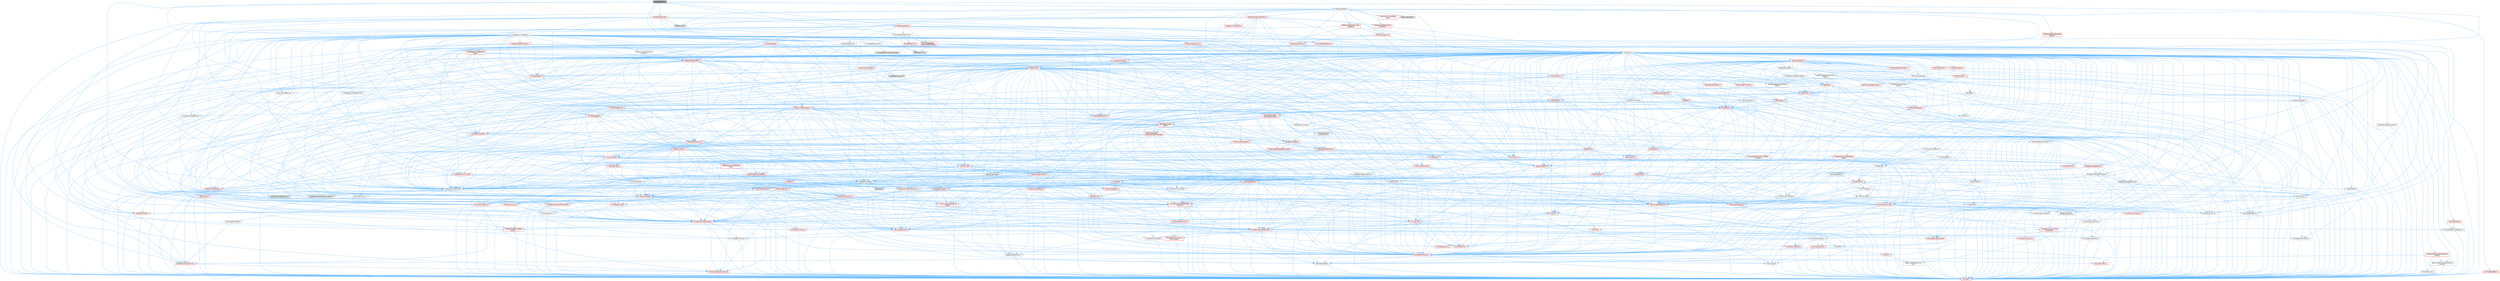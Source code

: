 digraph "LandscapeUtils.h"
{
 // INTERACTIVE_SVG=YES
 // LATEX_PDF_SIZE
  bgcolor="transparent";
  edge [fontname=Helvetica,fontsize=10,labelfontname=Helvetica,labelfontsize=10];
  node [fontname=Helvetica,fontsize=10,shape=box,height=0.2,width=0.4];
  Node1 [id="Node000001",label="LandscapeUtils.h",height=0.2,width=0.4,color="gray40", fillcolor="grey60", style="filled", fontcolor="black",tooltip=" "];
  Node1 -> Node2 [id="edge1_Node000001_Node000002",color="steelblue1",style="solid",tooltip=" "];
  Node2 [id="Node000002",label="Containers/UnrealString.h",height=0.2,width=0.4,color="grey40", fillcolor="white", style="filled",URL="$d5/dba/UnrealString_8h.html",tooltip=" "];
  Node2 -> Node3 [id="edge2_Node000002_Node000003",color="steelblue1",style="solid",tooltip=" "];
  Node3 [id="Node000003",label="Containers/UnrealStringIncludes.h.inl",height=0.2,width=0.4,color="grey60", fillcolor="#E0E0E0", style="filled",tooltip=" "];
  Node2 -> Node4 [id="edge3_Node000002_Node000004",color="steelblue1",style="solid",tooltip=" "];
  Node4 [id="Node000004",label="Containers/UnrealString.h.inl",height=0.2,width=0.4,color="grey60", fillcolor="#E0E0E0", style="filled",tooltip=" "];
  Node2 -> Node5 [id="edge4_Node000002_Node000005",color="steelblue1",style="solid",tooltip=" "];
  Node5 [id="Node000005",label="Misc/StringFormatArg.h",height=0.2,width=0.4,color="grey40", fillcolor="white", style="filled",URL="$d2/d16/StringFormatArg_8h.html",tooltip=" "];
  Node5 -> Node6 [id="edge5_Node000005_Node000006",color="steelblue1",style="solid",tooltip=" "];
  Node6 [id="Node000006",label="Containers/ContainersFwd.h",height=0.2,width=0.4,color="red", fillcolor="#FFF0F0", style="filled",URL="$d4/d0a/ContainersFwd_8h.html",tooltip=" "];
  Node6 -> Node17 [id="edge6_Node000006_Node000017",color="steelblue1",style="solid",tooltip=" "];
  Node17 [id="Node000017",label="CoreTypes.h",height=0.2,width=0.4,color="red", fillcolor="#FFF0F0", style="filled",URL="$dc/dec/CoreTypes_8h.html",tooltip=" "];
  Node6 -> Node21 [id="edge7_Node000006_Node000021",color="steelblue1",style="solid",tooltip=" "];
  Node21 [id="Node000021",label="Traits/IsContiguousContainer.h",height=0.2,width=0.4,color="red", fillcolor="#FFF0F0", style="filled",URL="$d5/d3c/IsContiguousContainer_8h.html",tooltip=" "];
  Node21 -> Node17 [id="edge8_Node000021_Node000017",color="steelblue1",style="solid",tooltip=" "];
  Node1 -> Node24 [id="edge9_Node000001_Node000024",color="steelblue1",style="solid",tooltip=" "];
  Node24 [id="Node000024",label="CoreMinimal.h",height=0.2,width=0.4,color="grey40", fillcolor="white", style="filled",URL="$d7/d67/CoreMinimal_8h.html",tooltip=" "];
  Node24 -> Node17 [id="edge10_Node000024_Node000017",color="steelblue1",style="solid",tooltip=" "];
  Node24 -> Node25 [id="edge11_Node000024_Node000025",color="steelblue1",style="solid",tooltip=" "];
  Node25 [id="Node000025",label="CoreFwd.h",height=0.2,width=0.4,color="red", fillcolor="#FFF0F0", style="filled",URL="$d1/d1e/CoreFwd_8h.html",tooltip=" "];
  Node25 -> Node17 [id="edge12_Node000025_Node000017",color="steelblue1",style="solid",tooltip=" "];
  Node25 -> Node6 [id="edge13_Node000025_Node000006",color="steelblue1",style="solid",tooltip=" "];
  Node25 -> Node27 [id="edge14_Node000025_Node000027",color="steelblue1",style="solid",tooltip=" "];
  Node27 [id="Node000027",label="UObject/UObjectHierarchy\lFwd.h",height=0.2,width=0.4,color="grey40", fillcolor="white", style="filled",URL="$d3/d13/UObjectHierarchyFwd_8h.html",tooltip=" "];
  Node24 -> Node27 [id="edge15_Node000024_Node000027",color="steelblue1",style="solid",tooltip=" "];
  Node24 -> Node6 [id="edge16_Node000024_Node000006",color="steelblue1",style="solid",tooltip=" "];
  Node24 -> Node28 [id="edge17_Node000024_Node000028",color="steelblue1",style="solid",tooltip=" "];
  Node28 [id="Node000028",label="Misc/VarArgs.h",height=0.2,width=0.4,color="grey40", fillcolor="white", style="filled",URL="$d5/d6f/VarArgs_8h.html",tooltip=" "];
  Node28 -> Node17 [id="edge18_Node000028_Node000017",color="steelblue1",style="solid",tooltip=" "];
  Node24 -> Node29 [id="edge19_Node000024_Node000029",color="steelblue1",style="solid",tooltip=" "];
  Node29 [id="Node000029",label="Logging/LogVerbosity.h",height=0.2,width=0.4,color="grey40", fillcolor="white", style="filled",URL="$d2/d8f/LogVerbosity_8h.html",tooltip=" "];
  Node29 -> Node17 [id="edge20_Node000029_Node000017",color="steelblue1",style="solid",tooltip=" "];
  Node24 -> Node30 [id="edge21_Node000024_Node000030",color="steelblue1",style="solid",tooltip=" "];
  Node30 [id="Node000030",label="Misc/OutputDevice.h",height=0.2,width=0.4,color="red", fillcolor="#FFF0F0", style="filled",URL="$d7/d32/OutputDevice_8h.html",tooltip=" "];
  Node30 -> Node25 [id="edge22_Node000030_Node000025",color="steelblue1",style="solid",tooltip=" "];
  Node30 -> Node17 [id="edge23_Node000030_Node000017",color="steelblue1",style="solid",tooltip=" "];
  Node30 -> Node29 [id="edge24_Node000030_Node000029",color="steelblue1",style="solid",tooltip=" "];
  Node30 -> Node28 [id="edge25_Node000030_Node000028",color="steelblue1",style="solid",tooltip=" "];
  Node24 -> Node36 [id="edge26_Node000024_Node000036",color="steelblue1",style="solid",tooltip=" "];
  Node36 [id="Node000036",label="HAL/PlatformCrt.h",height=0.2,width=0.4,color="red", fillcolor="#FFF0F0", style="filled",URL="$d8/d75/PlatformCrt_8h.html",tooltip=" "];
  Node24 -> Node46 [id="edge27_Node000024_Node000046",color="steelblue1",style="solid",tooltip=" "];
  Node46 [id="Node000046",label="HAL/PlatformMisc.h",height=0.2,width=0.4,color="red", fillcolor="#FFF0F0", style="filled",URL="$d0/df5/PlatformMisc_8h.html",tooltip=" "];
  Node46 -> Node17 [id="edge28_Node000046_Node000017",color="steelblue1",style="solid",tooltip=" "];
  Node24 -> Node65 [id="edge29_Node000024_Node000065",color="steelblue1",style="solid",tooltip=" "];
  Node65 [id="Node000065",label="Misc/AssertionMacros.h",height=0.2,width=0.4,color="red", fillcolor="#FFF0F0", style="filled",URL="$d0/dfa/AssertionMacros_8h.html",tooltip=" "];
  Node65 -> Node17 [id="edge30_Node000065_Node000017",color="steelblue1",style="solid",tooltip=" "];
  Node65 -> Node46 [id="edge31_Node000065_Node000046",color="steelblue1",style="solid",tooltip=" "];
  Node65 -> Node66 [id="edge32_Node000065_Node000066",color="steelblue1",style="solid",tooltip=" "];
  Node66 [id="Node000066",label="Templates/EnableIf.h",height=0.2,width=0.4,color="grey40", fillcolor="white", style="filled",URL="$d7/d60/EnableIf_8h.html",tooltip=" "];
  Node66 -> Node17 [id="edge33_Node000066_Node000017",color="steelblue1",style="solid",tooltip=" "];
  Node65 -> Node28 [id="edge34_Node000065_Node000028",color="steelblue1",style="solid",tooltip=" "];
  Node24 -> Node74 [id="edge35_Node000024_Node000074",color="steelblue1",style="solid",tooltip=" "];
  Node74 [id="Node000074",label="Templates/IsPointer.h",height=0.2,width=0.4,color="grey40", fillcolor="white", style="filled",URL="$d7/d05/IsPointer_8h.html",tooltip=" "];
  Node74 -> Node17 [id="edge36_Node000074_Node000017",color="steelblue1",style="solid",tooltip=" "];
  Node24 -> Node75 [id="edge37_Node000024_Node000075",color="steelblue1",style="solid",tooltip=" "];
  Node75 [id="Node000075",label="HAL/PlatformMemory.h",height=0.2,width=0.4,color="red", fillcolor="#FFF0F0", style="filled",URL="$de/d68/PlatformMemory_8h.html",tooltip=" "];
  Node75 -> Node17 [id="edge38_Node000075_Node000017",color="steelblue1",style="solid",tooltip=" "];
  Node24 -> Node58 [id="edge39_Node000024_Node000058",color="steelblue1",style="solid",tooltip=" "];
  Node58 [id="Node000058",label="HAL/PlatformAtomics.h",height=0.2,width=0.4,color="red", fillcolor="#FFF0F0", style="filled",URL="$d3/d36/PlatformAtomics_8h.html",tooltip=" "];
  Node58 -> Node17 [id="edge40_Node000058_Node000017",color="steelblue1",style="solid",tooltip=" "];
  Node24 -> Node80 [id="edge41_Node000024_Node000080",color="steelblue1",style="solid",tooltip=" "];
  Node80 [id="Node000080",label="Misc/Exec.h",height=0.2,width=0.4,color="grey40", fillcolor="white", style="filled",URL="$de/ddb/Exec_8h.html",tooltip=" "];
  Node80 -> Node17 [id="edge42_Node000080_Node000017",color="steelblue1",style="solid",tooltip=" "];
  Node80 -> Node65 [id="edge43_Node000080_Node000065",color="steelblue1",style="solid",tooltip=" "];
  Node24 -> Node81 [id="edge44_Node000024_Node000081",color="steelblue1",style="solid",tooltip=" "];
  Node81 [id="Node000081",label="HAL/MemoryBase.h",height=0.2,width=0.4,color="grey40", fillcolor="white", style="filled",URL="$d6/d9f/MemoryBase_8h.html",tooltip=" "];
  Node81 -> Node17 [id="edge45_Node000081_Node000017",color="steelblue1",style="solid",tooltip=" "];
  Node81 -> Node58 [id="edge46_Node000081_Node000058",color="steelblue1",style="solid",tooltip=" "];
  Node81 -> Node36 [id="edge47_Node000081_Node000036",color="steelblue1",style="solid",tooltip=" "];
  Node81 -> Node80 [id="edge48_Node000081_Node000080",color="steelblue1",style="solid",tooltip=" "];
  Node81 -> Node30 [id="edge49_Node000081_Node000030",color="steelblue1",style="solid",tooltip=" "];
  Node81 -> Node82 [id="edge50_Node000081_Node000082",color="steelblue1",style="solid",tooltip=" "];
  Node82 [id="Node000082",label="Templates/Atomic.h",height=0.2,width=0.4,color="red", fillcolor="#FFF0F0", style="filled",URL="$d3/d91/Atomic_8h.html",tooltip=" "];
  Node24 -> Node91 [id="edge51_Node000024_Node000091",color="steelblue1",style="solid",tooltip=" "];
  Node91 [id="Node000091",label="HAL/UnrealMemory.h",height=0.2,width=0.4,color="red", fillcolor="#FFF0F0", style="filled",URL="$d9/d96/UnrealMemory_8h.html",tooltip=" "];
  Node91 -> Node17 [id="edge52_Node000091_Node000017",color="steelblue1",style="solid",tooltip=" "];
  Node91 -> Node81 [id="edge53_Node000091_Node000081",color="steelblue1",style="solid",tooltip=" "];
  Node91 -> Node75 [id="edge54_Node000091_Node000075",color="steelblue1",style="solid",tooltip=" "];
  Node91 -> Node74 [id="edge55_Node000091_Node000074",color="steelblue1",style="solid",tooltip=" "];
  Node24 -> Node93 [id="edge56_Node000024_Node000093",color="steelblue1",style="solid",tooltip=" "];
  Node93 [id="Node000093",label="Templates/IsArithmetic.h",height=0.2,width=0.4,color="grey40", fillcolor="white", style="filled",URL="$d2/d5d/IsArithmetic_8h.html",tooltip=" "];
  Node93 -> Node17 [id="edge57_Node000093_Node000017",color="steelblue1",style="solid",tooltip=" "];
  Node24 -> Node87 [id="edge58_Node000024_Node000087",color="steelblue1",style="solid",tooltip=" "];
  Node87 [id="Node000087",label="Templates/AndOrNot.h",height=0.2,width=0.4,color="grey40", fillcolor="white", style="filled",URL="$db/d0a/AndOrNot_8h.html",tooltip=" "];
  Node87 -> Node17 [id="edge59_Node000087_Node000017",color="steelblue1",style="solid",tooltip=" "];
  Node24 -> Node94 [id="edge60_Node000024_Node000094",color="steelblue1",style="solid",tooltip=" "];
  Node94 [id="Node000094",label="Templates/IsPODType.h",height=0.2,width=0.4,color="grey40", fillcolor="white", style="filled",URL="$d7/db1/IsPODType_8h.html",tooltip=" "];
  Node94 -> Node17 [id="edge61_Node000094_Node000017",color="steelblue1",style="solid",tooltip=" "];
  Node24 -> Node95 [id="edge62_Node000024_Node000095",color="steelblue1",style="solid",tooltip=" "];
  Node95 [id="Node000095",label="Templates/IsUECoreType.h",height=0.2,width=0.4,color="red", fillcolor="#FFF0F0", style="filled",URL="$d1/db8/IsUECoreType_8h.html",tooltip=" "];
  Node95 -> Node17 [id="edge63_Node000095_Node000017",color="steelblue1",style="solid",tooltip=" "];
  Node24 -> Node88 [id="edge64_Node000024_Node000088",color="steelblue1",style="solid",tooltip=" "];
  Node88 [id="Node000088",label="Templates/IsTriviallyCopy\lConstructible.h",height=0.2,width=0.4,color="red", fillcolor="#FFF0F0", style="filled",URL="$d3/d78/IsTriviallyCopyConstructible_8h.html",tooltip=" "];
  Node88 -> Node17 [id="edge65_Node000088_Node000017",color="steelblue1",style="solid",tooltip=" "];
  Node24 -> Node96 [id="edge66_Node000024_Node000096",color="steelblue1",style="solid",tooltip=" "];
  Node96 [id="Node000096",label="Templates/UnrealTypeTraits.h",height=0.2,width=0.4,color="red", fillcolor="#FFF0F0", style="filled",URL="$d2/d2d/UnrealTypeTraits_8h.html",tooltip=" "];
  Node96 -> Node17 [id="edge67_Node000096_Node000017",color="steelblue1",style="solid",tooltip=" "];
  Node96 -> Node74 [id="edge68_Node000096_Node000074",color="steelblue1",style="solid",tooltip=" "];
  Node96 -> Node65 [id="edge69_Node000096_Node000065",color="steelblue1",style="solid",tooltip=" "];
  Node96 -> Node87 [id="edge70_Node000096_Node000087",color="steelblue1",style="solid",tooltip=" "];
  Node96 -> Node66 [id="edge71_Node000096_Node000066",color="steelblue1",style="solid",tooltip=" "];
  Node96 -> Node93 [id="edge72_Node000096_Node000093",color="steelblue1",style="solid",tooltip=" "];
  Node96 -> Node94 [id="edge73_Node000096_Node000094",color="steelblue1",style="solid",tooltip=" "];
  Node96 -> Node95 [id="edge74_Node000096_Node000095",color="steelblue1",style="solid",tooltip=" "];
  Node96 -> Node88 [id="edge75_Node000096_Node000088",color="steelblue1",style="solid",tooltip=" "];
  Node24 -> Node66 [id="edge76_Node000024_Node000066",color="steelblue1",style="solid",tooltip=" "];
  Node24 -> Node98 [id="edge77_Node000024_Node000098",color="steelblue1",style="solid",tooltip=" "];
  Node98 [id="Node000098",label="Templates/RemoveReference.h",height=0.2,width=0.4,color="grey40", fillcolor="white", style="filled",URL="$da/dbe/RemoveReference_8h.html",tooltip=" "];
  Node98 -> Node17 [id="edge78_Node000098_Node000017",color="steelblue1",style="solid",tooltip=" "];
  Node24 -> Node99 [id="edge79_Node000024_Node000099",color="steelblue1",style="solid",tooltip=" "];
  Node99 [id="Node000099",label="Templates/IntegralConstant.h",height=0.2,width=0.4,color="grey40", fillcolor="white", style="filled",URL="$db/d1b/IntegralConstant_8h.html",tooltip=" "];
  Node99 -> Node17 [id="edge80_Node000099_Node000017",color="steelblue1",style="solid",tooltip=" "];
  Node24 -> Node100 [id="edge81_Node000024_Node000100",color="steelblue1",style="solid",tooltip=" "];
  Node100 [id="Node000100",label="Templates/IsClass.h",height=0.2,width=0.4,color="grey40", fillcolor="white", style="filled",URL="$db/dcb/IsClass_8h.html",tooltip=" "];
  Node100 -> Node17 [id="edge82_Node000100_Node000017",color="steelblue1",style="solid",tooltip=" "];
  Node24 -> Node101 [id="edge83_Node000024_Node000101",color="steelblue1",style="solid",tooltip=" "];
  Node101 [id="Node000101",label="Templates/TypeCompatible\lBytes.h",height=0.2,width=0.4,color="red", fillcolor="#FFF0F0", style="filled",URL="$df/d0a/TypeCompatibleBytes_8h.html",tooltip=" "];
  Node101 -> Node17 [id="edge84_Node000101_Node000017",color="steelblue1",style="solid",tooltip=" "];
  Node24 -> Node21 [id="edge85_Node000024_Node000021",color="steelblue1",style="solid",tooltip=" "];
  Node24 -> Node102 [id="edge86_Node000024_Node000102",color="steelblue1",style="solid",tooltip=" "];
  Node102 [id="Node000102",label="Templates/UnrealTemplate.h",height=0.2,width=0.4,color="red", fillcolor="#FFF0F0", style="filled",URL="$d4/d24/UnrealTemplate_8h.html",tooltip=" "];
  Node102 -> Node17 [id="edge87_Node000102_Node000017",color="steelblue1",style="solid",tooltip=" "];
  Node102 -> Node74 [id="edge88_Node000102_Node000074",color="steelblue1",style="solid",tooltip=" "];
  Node102 -> Node91 [id="edge89_Node000102_Node000091",color="steelblue1",style="solid",tooltip=" "];
  Node102 -> Node96 [id="edge90_Node000102_Node000096",color="steelblue1",style="solid",tooltip=" "];
  Node102 -> Node98 [id="edge91_Node000102_Node000098",color="steelblue1",style="solid",tooltip=" "];
  Node102 -> Node101 [id="edge92_Node000102_Node000101",color="steelblue1",style="solid",tooltip=" "];
  Node102 -> Node21 [id="edge93_Node000102_Node000021",color="steelblue1",style="solid",tooltip=" "];
  Node24 -> Node51 [id="edge94_Node000024_Node000051",color="steelblue1",style="solid",tooltip=" "];
  Node51 [id="Node000051",label="Math/NumericLimits.h",height=0.2,width=0.4,color="grey40", fillcolor="white", style="filled",URL="$df/d1b/NumericLimits_8h.html",tooltip=" "];
  Node51 -> Node17 [id="edge95_Node000051_Node000017",color="steelblue1",style="solid",tooltip=" "];
  Node24 -> Node106 [id="edge96_Node000024_Node000106",color="steelblue1",style="solid",tooltip=" "];
  Node106 [id="Node000106",label="HAL/PlatformMath.h",height=0.2,width=0.4,color="red", fillcolor="#FFF0F0", style="filled",URL="$dc/d53/PlatformMath_8h.html",tooltip=" "];
  Node106 -> Node17 [id="edge97_Node000106_Node000017",color="steelblue1",style="solid",tooltip=" "];
  Node24 -> Node89 [id="edge98_Node000024_Node000089",color="steelblue1",style="solid",tooltip=" "];
  Node89 [id="Node000089",label="Templates/IsTriviallyCopy\lAssignable.h",height=0.2,width=0.4,color="red", fillcolor="#FFF0F0", style="filled",URL="$d2/df2/IsTriviallyCopyAssignable_8h.html",tooltip=" "];
  Node89 -> Node17 [id="edge99_Node000089_Node000017",color="steelblue1",style="solid",tooltip=" "];
  Node24 -> Node114 [id="edge100_Node000024_Node000114",color="steelblue1",style="solid",tooltip=" "];
  Node114 [id="Node000114",label="Templates/MemoryOps.h",height=0.2,width=0.4,color="red", fillcolor="#FFF0F0", style="filled",URL="$db/dea/MemoryOps_8h.html",tooltip=" "];
  Node114 -> Node17 [id="edge101_Node000114_Node000017",color="steelblue1",style="solid",tooltip=" "];
  Node114 -> Node91 [id="edge102_Node000114_Node000091",color="steelblue1",style="solid",tooltip=" "];
  Node114 -> Node89 [id="edge103_Node000114_Node000089",color="steelblue1",style="solid",tooltip=" "];
  Node114 -> Node88 [id="edge104_Node000114_Node000088",color="steelblue1",style="solid",tooltip=" "];
  Node114 -> Node96 [id="edge105_Node000114_Node000096",color="steelblue1",style="solid",tooltip=" "];
  Node24 -> Node115 [id="edge106_Node000024_Node000115",color="steelblue1",style="solid",tooltip=" "];
  Node115 [id="Node000115",label="Containers/ContainerAllocation\lPolicies.h",height=0.2,width=0.4,color="red", fillcolor="#FFF0F0", style="filled",URL="$d7/dff/ContainerAllocationPolicies_8h.html",tooltip=" "];
  Node115 -> Node17 [id="edge107_Node000115_Node000017",color="steelblue1",style="solid",tooltip=" "];
  Node115 -> Node115 [id="edge108_Node000115_Node000115",color="steelblue1",style="solid",tooltip=" "];
  Node115 -> Node106 [id="edge109_Node000115_Node000106",color="steelblue1",style="solid",tooltip=" "];
  Node115 -> Node91 [id="edge110_Node000115_Node000091",color="steelblue1",style="solid",tooltip=" "];
  Node115 -> Node51 [id="edge111_Node000115_Node000051",color="steelblue1",style="solid",tooltip=" "];
  Node115 -> Node65 [id="edge112_Node000115_Node000065",color="steelblue1",style="solid",tooltip=" "];
  Node115 -> Node114 [id="edge113_Node000115_Node000114",color="steelblue1",style="solid",tooltip=" "];
  Node115 -> Node101 [id="edge114_Node000115_Node000101",color="steelblue1",style="solid",tooltip=" "];
  Node24 -> Node118 [id="edge115_Node000024_Node000118",color="steelblue1",style="solid",tooltip=" "];
  Node118 [id="Node000118",label="Templates/IsEnumClass.h",height=0.2,width=0.4,color="grey40", fillcolor="white", style="filled",URL="$d7/d15/IsEnumClass_8h.html",tooltip=" "];
  Node118 -> Node17 [id="edge116_Node000118_Node000017",color="steelblue1",style="solid",tooltip=" "];
  Node118 -> Node87 [id="edge117_Node000118_Node000087",color="steelblue1",style="solid",tooltip=" "];
  Node24 -> Node119 [id="edge118_Node000024_Node000119",color="steelblue1",style="solid",tooltip=" "];
  Node119 [id="Node000119",label="HAL/PlatformProperties.h",height=0.2,width=0.4,color="red", fillcolor="#FFF0F0", style="filled",URL="$d9/db0/PlatformProperties_8h.html",tooltip=" "];
  Node119 -> Node17 [id="edge119_Node000119_Node000017",color="steelblue1",style="solid",tooltip=" "];
  Node24 -> Node122 [id="edge120_Node000024_Node000122",color="steelblue1",style="solid",tooltip=" "];
  Node122 [id="Node000122",label="Misc/EngineVersionBase.h",height=0.2,width=0.4,color="grey40", fillcolor="white", style="filled",URL="$d5/d2b/EngineVersionBase_8h.html",tooltip=" "];
  Node122 -> Node17 [id="edge121_Node000122_Node000017",color="steelblue1",style="solid",tooltip=" "];
  Node24 -> Node123 [id="edge122_Node000024_Node000123",color="steelblue1",style="solid",tooltip=" "];
  Node123 [id="Node000123",label="Internationalization\l/TextNamespaceFwd.h",height=0.2,width=0.4,color="grey40", fillcolor="white", style="filled",URL="$d8/d97/TextNamespaceFwd_8h.html",tooltip=" "];
  Node123 -> Node17 [id="edge123_Node000123_Node000017",color="steelblue1",style="solid",tooltip=" "];
  Node24 -> Node124 [id="edge124_Node000024_Node000124",color="steelblue1",style="solid",tooltip=" "];
  Node124 [id="Node000124",label="Serialization/Archive.h",height=0.2,width=0.4,color="red", fillcolor="#FFF0F0", style="filled",URL="$d7/d3b/Archive_8h.html",tooltip=" "];
  Node124 -> Node25 [id="edge125_Node000124_Node000025",color="steelblue1",style="solid",tooltip=" "];
  Node124 -> Node17 [id="edge126_Node000124_Node000017",color="steelblue1",style="solid",tooltip=" "];
  Node124 -> Node119 [id="edge127_Node000124_Node000119",color="steelblue1",style="solid",tooltip=" "];
  Node124 -> Node123 [id="edge128_Node000124_Node000123",color="steelblue1",style="solid",tooltip=" "];
  Node124 -> Node65 [id="edge129_Node000124_Node000065",color="steelblue1",style="solid",tooltip=" "];
  Node124 -> Node122 [id="edge130_Node000124_Node000122",color="steelblue1",style="solid",tooltip=" "];
  Node124 -> Node28 [id="edge131_Node000124_Node000028",color="steelblue1",style="solid",tooltip=" "];
  Node124 -> Node66 [id="edge132_Node000124_Node000066",color="steelblue1",style="solid",tooltip=" "];
  Node124 -> Node118 [id="edge133_Node000124_Node000118",color="steelblue1",style="solid",tooltip=" "];
  Node124 -> Node102 [id="edge134_Node000124_Node000102",color="steelblue1",style="solid",tooltip=" "];
  Node124 -> Node127 [id="edge135_Node000124_Node000127",color="steelblue1",style="solid",tooltip=" "];
  Node127 [id="Node000127",label="UObject/ObjectVersion.h",height=0.2,width=0.4,color="grey40", fillcolor="white", style="filled",URL="$da/d63/ObjectVersion_8h.html",tooltip=" "];
  Node127 -> Node17 [id="edge136_Node000127_Node000017",color="steelblue1",style="solid",tooltip=" "];
  Node24 -> Node128 [id="edge137_Node000024_Node000128",color="steelblue1",style="solid",tooltip=" "];
  Node128 [id="Node000128",label="Templates/Less.h",height=0.2,width=0.4,color="grey40", fillcolor="white", style="filled",URL="$de/dc8/Less_8h.html",tooltip=" "];
  Node128 -> Node17 [id="edge138_Node000128_Node000017",color="steelblue1",style="solid",tooltip=" "];
  Node128 -> Node102 [id="edge139_Node000128_Node000102",color="steelblue1",style="solid",tooltip=" "];
  Node24 -> Node129 [id="edge140_Node000024_Node000129",color="steelblue1",style="solid",tooltip=" "];
  Node129 [id="Node000129",label="Templates/Sorting.h",height=0.2,width=0.4,color="red", fillcolor="#FFF0F0", style="filled",URL="$d3/d9e/Sorting_8h.html",tooltip=" "];
  Node129 -> Node17 [id="edge141_Node000129_Node000017",color="steelblue1",style="solid",tooltip=" "];
  Node129 -> Node106 [id="edge142_Node000129_Node000106",color="steelblue1",style="solid",tooltip=" "];
  Node129 -> Node128 [id="edge143_Node000129_Node000128",color="steelblue1",style="solid",tooltip=" "];
  Node24 -> Node140 [id="edge144_Node000024_Node000140",color="steelblue1",style="solid",tooltip=" "];
  Node140 [id="Node000140",label="Misc/Char.h",height=0.2,width=0.4,color="red", fillcolor="#FFF0F0", style="filled",URL="$d0/d58/Char_8h.html",tooltip=" "];
  Node140 -> Node17 [id="edge145_Node000140_Node000017",color="steelblue1",style="solid",tooltip=" "];
  Node24 -> Node143 [id="edge146_Node000024_Node000143",color="steelblue1",style="solid",tooltip=" "];
  Node143 [id="Node000143",label="GenericPlatform/GenericPlatform\lStricmp.h",height=0.2,width=0.4,color="grey40", fillcolor="white", style="filled",URL="$d2/d86/GenericPlatformStricmp_8h.html",tooltip=" "];
  Node143 -> Node17 [id="edge147_Node000143_Node000017",color="steelblue1",style="solid",tooltip=" "];
  Node24 -> Node144 [id="edge148_Node000024_Node000144",color="steelblue1",style="solid",tooltip=" "];
  Node144 [id="Node000144",label="GenericPlatform/GenericPlatform\lString.h",height=0.2,width=0.4,color="red", fillcolor="#FFF0F0", style="filled",URL="$dd/d20/GenericPlatformString_8h.html",tooltip=" "];
  Node144 -> Node17 [id="edge149_Node000144_Node000017",color="steelblue1",style="solid",tooltip=" "];
  Node144 -> Node143 [id="edge150_Node000144_Node000143",color="steelblue1",style="solid",tooltip=" "];
  Node144 -> Node66 [id="edge151_Node000144_Node000066",color="steelblue1",style="solid",tooltip=" "];
  Node24 -> Node77 [id="edge152_Node000024_Node000077",color="steelblue1",style="solid",tooltip=" "];
  Node77 [id="Node000077",label="HAL/PlatformString.h",height=0.2,width=0.4,color="red", fillcolor="#FFF0F0", style="filled",URL="$db/db5/PlatformString_8h.html",tooltip=" "];
  Node77 -> Node17 [id="edge153_Node000077_Node000017",color="steelblue1",style="solid",tooltip=" "];
  Node24 -> Node147 [id="edge154_Node000024_Node000147",color="steelblue1",style="solid",tooltip=" "];
  Node147 [id="Node000147",label="Misc/CString.h",height=0.2,width=0.4,color="red", fillcolor="#FFF0F0", style="filled",URL="$d2/d49/CString_8h.html",tooltip=" "];
  Node147 -> Node17 [id="edge155_Node000147_Node000017",color="steelblue1",style="solid",tooltip=" "];
  Node147 -> Node36 [id="edge156_Node000147_Node000036",color="steelblue1",style="solid",tooltip=" "];
  Node147 -> Node77 [id="edge157_Node000147_Node000077",color="steelblue1",style="solid",tooltip=" "];
  Node147 -> Node65 [id="edge158_Node000147_Node000065",color="steelblue1",style="solid",tooltip=" "];
  Node147 -> Node140 [id="edge159_Node000147_Node000140",color="steelblue1",style="solid",tooltip=" "];
  Node147 -> Node28 [id="edge160_Node000147_Node000028",color="steelblue1",style="solid",tooltip=" "];
  Node24 -> Node148 [id="edge161_Node000024_Node000148",color="steelblue1",style="solid",tooltip=" "];
  Node148 [id="Node000148",label="Misc/Crc.h",height=0.2,width=0.4,color="red", fillcolor="#FFF0F0", style="filled",URL="$d4/dd2/Crc_8h.html",tooltip=" "];
  Node148 -> Node17 [id="edge162_Node000148_Node000017",color="steelblue1",style="solid",tooltip=" "];
  Node148 -> Node77 [id="edge163_Node000148_Node000077",color="steelblue1",style="solid",tooltip=" "];
  Node148 -> Node65 [id="edge164_Node000148_Node000065",color="steelblue1",style="solid",tooltip=" "];
  Node148 -> Node147 [id="edge165_Node000148_Node000147",color="steelblue1",style="solid",tooltip=" "];
  Node148 -> Node140 [id="edge166_Node000148_Node000140",color="steelblue1",style="solid",tooltip=" "];
  Node148 -> Node96 [id="edge167_Node000148_Node000096",color="steelblue1",style="solid",tooltip=" "];
  Node24 -> Node139 [id="edge168_Node000024_Node000139",color="steelblue1",style="solid",tooltip=" "];
  Node139 [id="Node000139",label="Math/UnrealMathUtility.h",height=0.2,width=0.4,color="red", fillcolor="#FFF0F0", style="filled",URL="$db/db8/UnrealMathUtility_8h.html",tooltip=" "];
  Node139 -> Node17 [id="edge169_Node000139_Node000017",color="steelblue1",style="solid",tooltip=" "];
  Node139 -> Node65 [id="edge170_Node000139_Node000065",color="steelblue1",style="solid",tooltip=" "];
  Node139 -> Node106 [id="edge171_Node000139_Node000106",color="steelblue1",style="solid",tooltip=" "];
  Node24 -> Node2 [id="edge172_Node000024_Node000002",color="steelblue1",style="solid",tooltip=" "];
  Node24 -> Node149 [id="edge173_Node000024_Node000149",color="steelblue1",style="solid",tooltip=" "];
  Node149 [id="Node000149",label="Containers/Array.h",height=0.2,width=0.4,color="red", fillcolor="#FFF0F0", style="filled",URL="$df/dd0/Array_8h.html",tooltip=" "];
  Node149 -> Node17 [id="edge174_Node000149_Node000017",color="steelblue1",style="solid",tooltip=" "];
  Node149 -> Node65 [id="edge175_Node000149_Node000065",color="steelblue1",style="solid",tooltip=" "];
  Node149 -> Node150 [id="edge176_Node000149_Node000150",color="steelblue1",style="solid",tooltip=" "];
  Node150 [id="Node000150",label="Misc/IntrusiveUnsetOptional\lState.h",height=0.2,width=0.4,color="red", fillcolor="#FFF0F0", style="filled",URL="$d2/d0a/IntrusiveUnsetOptionalState_8h.html",tooltip=" "];
  Node149 -> Node91 [id="edge177_Node000149_Node000091",color="steelblue1",style="solid",tooltip=" "];
  Node149 -> Node96 [id="edge178_Node000149_Node000096",color="steelblue1",style="solid",tooltip=" "];
  Node149 -> Node102 [id="edge179_Node000149_Node000102",color="steelblue1",style="solid",tooltip=" "];
  Node149 -> Node115 [id="edge180_Node000149_Node000115",color="steelblue1",style="solid",tooltip=" "];
  Node149 -> Node124 [id="edge181_Node000149_Node000124",color="steelblue1",style="solid",tooltip=" "];
  Node149 -> Node132 [id="edge182_Node000149_Node000132",color="steelblue1",style="solid",tooltip=" "];
  Node132 [id="Node000132",label="Templates/Invoke.h",height=0.2,width=0.4,color="red", fillcolor="#FFF0F0", style="filled",URL="$d7/deb/Invoke_8h.html",tooltip=" "];
  Node132 -> Node17 [id="edge183_Node000132_Node000017",color="steelblue1",style="solid",tooltip=" "];
  Node132 -> Node102 [id="edge184_Node000132_Node000102",color="steelblue1",style="solid",tooltip=" "];
  Node149 -> Node128 [id="edge185_Node000149_Node000128",color="steelblue1",style="solid",tooltip=" "];
  Node149 -> Node129 [id="edge186_Node000149_Node000129",color="steelblue1",style="solid",tooltip=" "];
  Node149 -> Node172 [id="edge187_Node000149_Node000172",color="steelblue1",style="solid",tooltip=" "];
  Node172 [id="Node000172",label="Templates/AlignmentTemplates.h",height=0.2,width=0.4,color="red", fillcolor="#FFF0F0", style="filled",URL="$dd/d32/AlignmentTemplates_8h.html",tooltip=" "];
  Node172 -> Node17 [id="edge188_Node000172_Node000017",color="steelblue1",style="solid",tooltip=" "];
  Node172 -> Node74 [id="edge189_Node000172_Node000074",color="steelblue1",style="solid",tooltip=" "];
  Node24 -> Node173 [id="edge190_Node000024_Node000173",color="steelblue1",style="solid",tooltip=" "];
  Node173 [id="Node000173",label="Misc/FrameNumber.h",height=0.2,width=0.4,color="grey40", fillcolor="white", style="filled",URL="$dd/dbd/FrameNumber_8h.html",tooltip=" "];
  Node173 -> Node17 [id="edge191_Node000173_Node000017",color="steelblue1",style="solid",tooltip=" "];
  Node173 -> Node51 [id="edge192_Node000173_Node000051",color="steelblue1",style="solid",tooltip=" "];
  Node173 -> Node139 [id="edge193_Node000173_Node000139",color="steelblue1",style="solid",tooltip=" "];
  Node173 -> Node66 [id="edge194_Node000173_Node000066",color="steelblue1",style="solid",tooltip=" "];
  Node173 -> Node96 [id="edge195_Node000173_Node000096",color="steelblue1",style="solid",tooltip=" "];
  Node24 -> Node174 [id="edge196_Node000024_Node000174",color="steelblue1",style="solid",tooltip=" "];
  Node174 [id="Node000174",label="Misc/Timespan.h",height=0.2,width=0.4,color="grey40", fillcolor="white", style="filled",URL="$da/dd9/Timespan_8h.html",tooltip=" "];
  Node174 -> Node17 [id="edge197_Node000174_Node000017",color="steelblue1",style="solid",tooltip=" "];
  Node174 -> Node175 [id="edge198_Node000174_Node000175",color="steelblue1",style="solid",tooltip=" "];
  Node175 [id="Node000175",label="Math/Interval.h",height=0.2,width=0.4,color="grey40", fillcolor="white", style="filled",URL="$d1/d55/Interval_8h.html",tooltip=" "];
  Node175 -> Node17 [id="edge199_Node000175_Node000017",color="steelblue1",style="solid",tooltip=" "];
  Node175 -> Node93 [id="edge200_Node000175_Node000093",color="steelblue1",style="solid",tooltip=" "];
  Node175 -> Node96 [id="edge201_Node000175_Node000096",color="steelblue1",style="solid",tooltip=" "];
  Node175 -> Node51 [id="edge202_Node000175_Node000051",color="steelblue1",style="solid",tooltip=" "];
  Node175 -> Node139 [id="edge203_Node000175_Node000139",color="steelblue1",style="solid",tooltip=" "];
  Node174 -> Node139 [id="edge204_Node000174_Node000139",color="steelblue1",style="solid",tooltip=" "];
  Node174 -> Node65 [id="edge205_Node000174_Node000065",color="steelblue1",style="solid",tooltip=" "];
  Node24 -> Node176 [id="edge206_Node000024_Node000176",color="steelblue1",style="solid",tooltip=" "];
  Node176 [id="Node000176",label="Containers/StringConv.h",height=0.2,width=0.4,color="red", fillcolor="#FFF0F0", style="filled",URL="$d3/ddf/StringConv_8h.html",tooltip=" "];
  Node176 -> Node17 [id="edge207_Node000176_Node000017",color="steelblue1",style="solid",tooltip=" "];
  Node176 -> Node65 [id="edge208_Node000176_Node000065",color="steelblue1",style="solid",tooltip=" "];
  Node176 -> Node115 [id="edge209_Node000176_Node000115",color="steelblue1",style="solid",tooltip=" "];
  Node176 -> Node149 [id="edge210_Node000176_Node000149",color="steelblue1",style="solid",tooltip=" "];
  Node176 -> Node147 [id="edge211_Node000176_Node000147",color="steelblue1",style="solid",tooltip=" "];
  Node176 -> Node177 [id="edge212_Node000176_Node000177",color="steelblue1",style="solid",tooltip=" "];
  Node177 [id="Node000177",label="Templates/IsArray.h",height=0.2,width=0.4,color="grey40", fillcolor="white", style="filled",URL="$d8/d8d/IsArray_8h.html",tooltip=" "];
  Node177 -> Node17 [id="edge213_Node000177_Node000017",color="steelblue1",style="solid",tooltip=" "];
  Node176 -> Node102 [id="edge214_Node000176_Node000102",color="steelblue1",style="solid",tooltip=" "];
  Node176 -> Node96 [id="edge215_Node000176_Node000096",color="steelblue1",style="solid",tooltip=" "];
  Node176 -> Node21 [id="edge216_Node000176_Node000021",color="steelblue1",style="solid",tooltip=" "];
  Node24 -> Node178 [id="edge217_Node000024_Node000178",color="steelblue1",style="solid",tooltip=" "];
  Node178 [id="Node000178",label="UObject/UnrealNames.h",height=0.2,width=0.4,color="red", fillcolor="#FFF0F0", style="filled",URL="$d8/db1/UnrealNames_8h.html",tooltip=" "];
  Node178 -> Node17 [id="edge218_Node000178_Node000017",color="steelblue1",style="solid",tooltip=" "];
  Node24 -> Node180 [id="edge219_Node000024_Node000180",color="steelblue1",style="solid",tooltip=" "];
  Node180 [id="Node000180",label="UObject/NameTypes.h",height=0.2,width=0.4,color="grey40", fillcolor="white", style="filled",URL="$d6/d35/NameTypes_8h.html",tooltip=" "];
  Node180 -> Node17 [id="edge220_Node000180_Node000017",color="steelblue1",style="solid",tooltip=" "];
  Node180 -> Node65 [id="edge221_Node000180_Node000065",color="steelblue1",style="solid",tooltip=" "];
  Node180 -> Node91 [id="edge222_Node000180_Node000091",color="steelblue1",style="solid",tooltip=" "];
  Node180 -> Node96 [id="edge223_Node000180_Node000096",color="steelblue1",style="solid",tooltip=" "];
  Node180 -> Node102 [id="edge224_Node000180_Node000102",color="steelblue1",style="solid",tooltip=" "];
  Node180 -> Node2 [id="edge225_Node000180_Node000002",color="steelblue1",style="solid",tooltip=" "];
  Node180 -> Node181 [id="edge226_Node000180_Node000181",color="steelblue1",style="solid",tooltip=" "];
  Node181 [id="Node000181",label="HAL/CriticalSection.h",height=0.2,width=0.4,color="red", fillcolor="#FFF0F0", style="filled",URL="$d6/d90/CriticalSection_8h.html",tooltip=" "];
  Node180 -> Node176 [id="edge227_Node000180_Node000176",color="steelblue1",style="solid",tooltip=" "];
  Node180 -> Node48 [id="edge228_Node000180_Node000048",color="steelblue1",style="solid",tooltip=" "];
  Node48 [id="Node000048",label="Containers/StringFwd.h",height=0.2,width=0.4,color="red", fillcolor="#FFF0F0", style="filled",URL="$df/d37/StringFwd_8h.html",tooltip=" "];
  Node48 -> Node17 [id="edge229_Node000048_Node000017",color="steelblue1",style="solid",tooltip=" "];
  Node48 -> Node21 [id="edge230_Node000048_Node000021",color="steelblue1",style="solid",tooltip=" "];
  Node180 -> Node178 [id="edge231_Node000180_Node000178",color="steelblue1",style="solid",tooltip=" "];
  Node180 -> Node82 [id="edge232_Node000180_Node000082",color="steelblue1",style="solid",tooltip=" "];
  Node180 -> Node157 [id="edge233_Node000180_Node000157",color="steelblue1",style="solid",tooltip=" "];
  Node157 [id="Node000157",label="Serialization/MemoryLayout.h",height=0.2,width=0.4,color="red", fillcolor="#FFF0F0", style="filled",URL="$d7/d66/MemoryLayout_8h.html",tooltip=" "];
  Node157 -> Node160 [id="edge234_Node000157_Node000160",color="steelblue1",style="solid",tooltip=" "];
  Node160 [id="Node000160",label="Containers/EnumAsByte.h",height=0.2,width=0.4,color="grey40", fillcolor="white", style="filled",URL="$d6/d9a/EnumAsByte_8h.html",tooltip=" "];
  Node160 -> Node17 [id="edge235_Node000160_Node000017",color="steelblue1",style="solid",tooltip=" "];
  Node160 -> Node94 [id="edge236_Node000160_Node000094",color="steelblue1",style="solid",tooltip=" "];
  Node160 -> Node161 [id="edge237_Node000160_Node000161",color="steelblue1",style="solid",tooltip=" "];
  Node161 [id="Node000161",label="Templates/TypeHash.h",height=0.2,width=0.4,color="red", fillcolor="#FFF0F0", style="filled",URL="$d1/d62/TypeHash_8h.html",tooltip=" "];
  Node161 -> Node17 [id="edge238_Node000161_Node000017",color="steelblue1",style="solid",tooltip=" "];
  Node161 -> Node148 [id="edge239_Node000161_Node000148",color="steelblue1",style="solid",tooltip=" "];
  Node157 -> Node48 [id="edge240_Node000157_Node000048",color="steelblue1",style="solid",tooltip=" "];
  Node157 -> Node91 [id="edge241_Node000157_Node000091",color="steelblue1",style="solid",tooltip=" "];
  Node157 -> Node66 [id="edge242_Node000157_Node000066",color="steelblue1",style="solid",tooltip=" "];
  Node157 -> Node102 [id="edge243_Node000157_Node000102",color="steelblue1",style="solid",tooltip=" "];
  Node180 -> Node150 [id="edge244_Node000180_Node000150",color="steelblue1",style="solid",tooltip=" "];
  Node180 -> Node184 [id="edge245_Node000180_Node000184",color="steelblue1",style="solid",tooltip=" "];
  Node184 [id="Node000184",label="Misc/StringBuilder.h",height=0.2,width=0.4,color="red", fillcolor="#FFF0F0", style="filled",URL="$d4/d52/StringBuilder_8h.html",tooltip=" "];
  Node184 -> Node48 [id="edge246_Node000184_Node000048",color="steelblue1",style="solid",tooltip=" "];
  Node184 -> Node185 [id="edge247_Node000184_Node000185",color="steelblue1",style="solid",tooltip=" "];
  Node185 [id="Node000185",label="Containers/StringView.h",height=0.2,width=0.4,color="red", fillcolor="#FFF0F0", style="filled",URL="$dd/dea/StringView_8h.html",tooltip=" "];
  Node185 -> Node17 [id="edge248_Node000185_Node000017",color="steelblue1",style="solid",tooltip=" "];
  Node185 -> Node48 [id="edge249_Node000185_Node000048",color="steelblue1",style="solid",tooltip=" "];
  Node185 -> Node91 [id="edge250_Node000185_Node000091",color="steelblue1",style="solid",tooltip=" "];
  Node185 -> Node51 [id="edge251_Node000185_Node000051",color="steelblue1",style="solid",tooltip=" "];
  Node185 -> Node139 [id="edge252_Node000185_Node000139",color="steelblue1",style="solid",tooltip=" "];
  Node185 -> Node148 [id="edge253_Node000185_Node000148",color="steelblue1",style="solid",tooltip=" "];
  Node185 -> Node147 [id="edge254_Node000185_Node000147",color="steelblue1",style="solid",tooltip=" "];
  Node185 -> Node102 [id="edge255_Node000185_Node000102",color="steelblue1",style="solid",tooltip=" "];
  Node185 -> Node21 [id="edge256_Node000185_Node000021",color="steelblue1",style="solid",tooltip=" "];
  Node184 -> Node17 [id="edge257_Node000184_Node000017",color="steelblue1",style="solid",tooltip=" "];
  Node184 -> Node77 [id="edge258_Node000184_Node000077",color="steelblue1",style="solid",tooltip=" "];
  Node184 -> Node91 [id="edge259_Node000184_Node000091",color="steelblue1",style="solid",tooltip=" "];
  Node184 -> Node65 [id="edge260_Node000184_Node000065",color="steelblue1",style="solid",tooltip=" "];
  Node184 -> Node147 [id="edge261_Node000184_Node000147",color="steelblue1",style="solid",tooltip=" "];
  Node184 -> Node66 [id="edge262_Node000184_Node000066",color="steelblue1",style="solid",tooltip=" "];
  Node184 -> Node102 [id="edge263_Node000184_Node000102",color="steelblue1",style="solid",tooltip=" "];
  Node184 -> Node96 [id="edge264_Node000184_Node000096",color="steelblue1",style="solid",tooltip=" "];
  Node184 -> Node21 [id="edge265_Node000184_Node000021",color="steelblue1",style="solid",tooltip=" "];
  Node180 -> Node64 [id="edge266_Node000180_Node000064",color="steelblue1",style="solid",tooltip=" "];
  Node64 [id="Node000064",label="Trace/Trace.h",height=0.2,width=0.4,color="grey60", fillcolor="#E0E0E0", style="filled",tooltip=" "];
  Node24 -> Node188 [id="edge267_Node000024_Node000188",color="steelblue1",style="solid",tooltip=" "];
  Node188 [id="Node000188",label="Misc/Parse.h",height=0.2,width=0.4,color="red", fillcolor="#FFF0F0", style="filled",URL="$dc/d71/Parse_8h.html",tooltip=" "];
  Node188 -> Node48 [id="edge268_Node000188_Node000048",color="steelblue1",style="solid",tooltip=" "];
  Node188 -> Node2 [id="edge269_Node000188_Node000002",color="steelblue1",style="solid",tooltip=" "];
  Node188 -> Node17 [id="edge270_Node000188_Node000017",color="steelblue1",style="solid",tooltip=" "];
  Node188 -> Node36 [id="edge271_Node000188_Node000036",color="steelblue1",style="solid",tooltip=" "];
  Node188 -> Node53 [id="edge272_Node000188_Node000053",color="steelblue1",style="solid",tooltip=" "];
  Node53 [id="Node000053",label="Misc/EnumClassFlags.h",height=0.2,width=0.4,color="grey40", fillcolor="white", style="filled",URL="$d8/de7/EnumClassFlags_8h.html",tooltip=" "];
  Node188 -> Node189 [id="edge273_Node000188_Node000189",color="steelblue1",style="solid",tooltip=" "];
  Node189 [id="Node000189",label="Templates/Function.h",height=0.2,width=0.4,color="red", fillcolor="#FFF0F0", style="filled",URL="$df/df5/Function_8h.html",tooltip=" "];
  Node189 -> Node17 [id="edge274_Node000189_Node000017",color="steelblue1",style="solid",tooltip=" "];
  Node189 -> Node65 [id="edge275_Node000189_Node000065",color="steelblue1",style="solid",tooltip=" "];
  Node189 -> Node150 [id="edge276_Node000189_Node000150",color="steelblue1",style="solid",tooltip=" "];
  Node189 -> Node91 [id="edge277_Node000189_Node000091",color="steelblue1",style="solid",tooltip=" "];
  Node189 -> Node96 [id="edge278_Node000189_Node000096",color="steelblue1",style="solid",tooltip=" "];
  Node189 -> Node132 [id="edge279_Node000189_Node000132",color="steelblue1",style="solid",tooltip=" "];
  Node189 -> Node102 [id="edge280_Node000189_Node000102",color="steelblue1",style="solid",tooltip=" "];
  Node189 -> Node139 [id="edge281_Node000189_Node000139",color="steelblue1",style="solid",tooltip=" "];
  Node24 -> Node172 [id="edge282_Node000024_Node000172",color="steelblue1",style="solid",tooltip=" "];
  Node24 -> Node191 [id="edge283_Node000024_Node000191",color="steelblue1",style="solid",tooltip=" "];
  Node191 [id="Node000191",label="Misc/StructBuilder.h",height=0.2,width=0.4,color="grey40", fillcolor="white", style="filled",URL="$d9/db3/StructBuilder_8h.html",tooltip=" "];
  Node191 -> Node17 [id="edge284_Node000191_Node000017",color="steelblue1",style="solid",tooltip=" "];
  Node191 -> Node139 [id="edge285_Node000191_Node000139",color="steelblue1",style="solid",tooltip=" "];
  Node191 -> Node172 [id="edge286_Node000191_Node000172",color="steelblue1",style="solid",tooltip=" "];
  Node24 -> Node108 [id="edge287_Node000024_Node000108",color="steelblue1",style="solid",tooltip=" "];
  Node108 [id="Node000108",label="Templates/Decay.h",height=0.2,width=0.4,color="red", fillcolor="#FFF0F0", style="filled",URL="$dd/d0f/Decay_8h.html",tooltip=" "];
  Node108 -> Node17 [id="edge288_Node000108_Node000017",color="steelblue1",style="solid",tooltip=" "];
  Node108 -> Node98 [id="edge289_Node000108_Node000098",color="steelblue1",style="solid",tooltip=" "];
  Node24 -> Node192 [id="edge290_Node000024_Node000192",color="steelblue1",style="solid",tooltip=" "];
  Node192 [id="Node000192",label="Templates/PointerIsConvertible\lFromTo.h",height=0.2,width=0.4,color="red", fillcolor="#FFF0F0", style="filled",URL="$d6/d65/PointerIsConvertibleFromTo_8h.html",tooltip=" "];
  Node192 -> Node17 [id="edge291_Node000192_Node000017",color="steelblue1",style="solid",tooltip=" "];
  Node24 -> Node132 [id="edge292_Node000024_Node000132",color="steelblue1",style="solid",tooltip=" "];
  Node24 -> Node189 [id="edge293_Node000024_Node000189",color="steelblue1",style="solid",tooltip=" "];
  Node24 -> Node161 [id="edge294_Node000024_Node000161",color="steelblue1",style="solid",tooltip=" "];
  Node24 -> Node193 [id="edge295_Node000024_Node000193",color="steelblue1",style="solid",tooltip=" "];
  Node193 [id="Node000193",label="Containers/ScriptArray.h",height=0.2,width=0.4,color="red", fillcolor="#FFF0F0", style="filled",URL="$dc/daf/ScriptArray_8h.html",tooltip=" "];
  Node193 -> Node17 [id="edge296_Node000193_Node000017",color="steelblue1",style="solid",tooltip=" "];
  Node193 -> Node65 [id="edge297_Node000193_Node000065",color="steelblue1",style="solid",tooltip=" "];
  Node193 -> Node91 [id="edge298_Node000193_Node000091",color="steelblue1",style="solid",tooltip=" "];
  Node193 -> Node115 [id="edge299_Node000193_Node000115",color="steelblue1",style="solid",tooltip=" "];
  Node193 -> Node149 [id="edge300_Node000193_Node000149",color="steelblue1",style="solid",tooltip=" "];
  Node24 -> Node194 [id="edge301_Node000024_Node000194",color="steelblue1",style="solid",tooltip=" "];
  Node194 [id="Node000194",label="Containers/BitArray.h",height=0.2,width=0.4,color="red", fillcolor="#FFF0F0", style="filled",URL="$d1/de4/BitArray_8h.html",tooltip=" "];
  Node194 -> Node115 [id="edge302_Node000194_Node000115",color="steelblue1",style="solid",tooltip=" "];
  Node194 -> Node17 [id="edge303_Node000194_Node000017",color="steelblue1",style="solid",tooltip=" "];
  Node194 -> Node58 [id="edge304_Node000194_Node000058",color="steelblue1",style="solid",tooltip=" "];
  Node194 -> Node91 [id="edge305_Node000194_Node000091",color="steelblue1",style="solid",tooltip=" "];
  Node194 -> Node139 [id="edge306_Node000194_Node000139",color="steelblue1",style="solid",tooltip=" "];
  Node194 -> Node65 [id="edge307_Node000194_Node000065",color="steelblue1",style="solid",tooltip=" "];
  Node194 -> Node53 [id="edge308_Node000194_Node000053",color="steelblue1",style="solid",tooltip=" "];
  Node194 -> Node124 [id="edge309_Node000194_Node000124",color="steelblue1",style="solid",tooltip=" "];
  Node194 -> Node157 [id="edge310_Node000194_Node000157",color="steelblue1",style="solid",tooltip=" "];
  Node194 -> Node66 [id="edge311_Node000194_Node000066",color="steelblue1",style="solid",tooltip=" "];
  Node194 -> Node132 [id="edge312_Node000194_Node000132",color="steelblue1",style="solid",tooltip=" "];
  Node194 -> Node102 [id="edge313_Node000194_Node000102",color="steelblue1",style="solid",tooltip=" "];
  Node194 -> Node96 [id="edge314_Node000194_Node000096",color="steelblue1",style="solid",tooltip=" "];
  Node24 -> Node195 [id="edge315_Node000024_Node000195",color="steelblue1",style="solid",tooltip=" "];
  Node195 [id="Node000195",label="Containers/SparseArray.h",height=0.2,width=0.4,color="red", fillcolor="#FFF0F0", style="filled",URL="$d5/dbf/SparseArray_8h.html",tooltip=" "];
  Node195 -> Node17 [id="edge316_Node000195_Node000017",color="steelblue1",style="solid",tooltip=" "];
  Node195 -> Node65 [id="edge317_Node000195_Node000065",color="steelblue1",style="solid",tooltip=" "];
  Node195 -> Node91 [id="edge318_Node000195_Node000091",color="steelblue1",style="solid",tooltip=" "];
  Node195 -> Node96 [id="edge319_Node000195_Node000096",color="steelblue1",style="solid",tooltip=" "];
  Node195 -> Node102 [id="edge320_Node000195_Node000102",color="steelblue1",style="solid",tooltip=" "];
  Node195 -> Node115 [id="edge321_Node000195_Node000115",color="steelblue1",style="solid",tooltip=" "];
  Node195 -> Node128 [id="edge322_Node000195_Node000128",color="steelblue1",style="solid",tooltip=" "];
  Node195 -> Node149 [id="edge323_Node000195_Node000149",color="steelblue1",style="solid",tooltip=" "];
  Node195 -> Node139 [id="edge324_Node000195_Node000139",color="steelblue1",style="solid",tooltip=" "];
  Node195 -> Node193 [id="edge325_Node000195_Node000193",color="steelblue1",style="solid",tooltip=" "];
  Node195 -> Node194 [id="edge326_Node000195_Node000194",color="steelblue1",style="solid",tooltip=" "];
  Node195 -> Node2 [id="edge327_Node000195_Node000002",color="steelblue1",style="solid",tooltip=" "];
  Node195 -> Node150 [id="edge328_Node000195_Node000150",color="steelblue1",style="solid",tooltip=" "];
  Node24 -> Node211 [id="edge329_Node000024_Node000211",color="steelblue1",style="solid",tooltip=" "];
  Node211 [id="Node000211",label="Containers/Set.h",height=0.2,width=0.4,color="red", fillcolor="#FFF0F0", style="filled",URL="$d4/d45/Set_8h.html",tooltip=" "];
  Node211 -> Node115 [id="edge330_Node000211_Node000115",color="steelblue1",style="solid",tooltip=" "];
  Node211 -> Node195 [id="edge331_Node000211_Node000195",color="steelblue1",style="solid",tooltip=" "];
  Node211 -> Node6 [id="edge332_Node000211_Node000006",color="steelblue1",style="solid",tooltip=" "];
  Node211 -> Node139 [id="edge333_Node000211_Node000139",color="steelblue1",style="solid",tooltip=" "];
  Node211 -> Node65 [id="edge334_Node000211_Node000065",color="steelblue1",style="solid",tooltip=" "];
  Node211 -> Node191 [id="edge335_Node000211_Node000191",color="steelblue1",style="solid",tooltip=" "];
  Node211 -> Node189 [id="edge336_Node000211_Node000189",color="steelblue1",style="solid",tooltip=" "];
  Node211 -> Node129 [id="edge337_Node000211_Node000129",color="steelblue1",style="solid",tooltip=" "];
  Node211 -> Node161 [id="edge338_Node000211_Node000161",color="steelblue1",style="solid",tooltip=" "];
  Node211 -> Node102 [id="edge339_Node000211_Node000102",color="steelblue1",style="solid",tooltip=" "];
  Node24 -> Node214 [id="edge340_Node000024_Node000214",color="steelblue1",style="solid",tooltip=" "];
  Node214 [id="Node000214",label="Algo/Reverse.h",height=0.2,width=0.4,color="grey40", fillcolor="white", style="filled",URL="$d5/d93/Reverse_8h.html",tooltip=" "];
  Node214 -> Node17 [id="edge341_Node000214_Node000017",color="steelblue1",style="solid",tooltip=" "];
  Node214 -> Node102 [id="edge342_Node000214_Node000102",color="steelblue1",style="solid",tooltip=" "];
  Node24 -> Node215 [id="edge343_Node000024_Node000215",color="steelblue1",style="solid",tooltip=" "];
  Node215 [id="Node000215",label="Containers/Map.h",height=0.2,width=0.4,color="red", fillcolor="#FFF0F0", style="filled",URL="$df/d79/Map_8h.html",tooltip=" "];
  Node215 -> Node17 [id="edge344_Node000215_Node000017",color="steelblue1",style="solid",tooltip=" "];
  Node215 -> Node214 [id="edge345_Node000215_Node000214",color="steelblue1",style="solid",tooltip=" "];
  Node215 -> Node211 [id="edge346_Node000215_Node000211",color="steelblue1",style="solid",tooltip=" "];
  Node215 -> Node2 [id="edge347_Node000215_Node000002",color="steelblue1",style="solid",tooltip=" "];
  Node215 -> Node65 [id="edge348_Node000215_Node000065",color="steelblue1",style="solid",tooltip=" "];
  Node215 -> Node191 [id="edge349_Node000215_Node000191",color="steelblue1",style="solid",tooltip=" "];
  Node215 -> Node189 [id="edge350_Node000215_Node000189",color="steelblue1",style="solid",tooltip=" "];
  Node215 -> Node129 [id="edge351_Node000215_Node000129",color="steelblue1",style="solid",tooltip=" "];
  Node215 -> Node216 [id="edge352_Node000215_Node000216",color="steelblue1",style="solid",tooltip=" "];
  Node216 [id="Node000216",label="Templates/Tuple.h",height=0.2,width=0.4,color="red", fillcolor="#FFF0F0", style="filled",URL="$d2/d4f/Tuple_8h.html",tooltip=" "];
  Node216 -> Node17 [id="edge353_Node000216_Node000017",color="steelblue1",style="solid",tooltip=" "];
  Node216 -> Node102 [id="edge354_Node000216_Node000102",color="steelblue1",style="solid",tooltip=" "];
  Node216 -> Node217 [id="edge355_Node000216_Node000217",color="steelblue1",style="solid",tooltip=" "];
  Node217 [id="Node000217",label="Delegates/IntegerSequence.h",height=0.2,width=0.4,color="grey40", fillcolor="white", style="filled",URL="$d2/dcc/IntegerSequence_8h.html",tooltip=" "];
  Node217 -> Node17 [id="edge356_Node000217_Node000017",color="steelblue1",style="solid",tooltip=" "];
  Node216 -> Node132 [id="edge357_Node000216_Node000132",color="steelblue1",style="solid",tooltip=" "];
  Node216 -> Node157 [id="edge358_Node000216_Node000157",color="steelblue1",style="solid",tooltip=" "];
  Node216 -> Node161 [id="edge359_Node000216_Node000161",color="steelblue1",style="solid",tooltip=" "];
  Node215 -> Node102 [id="edge360_Node000215_Node000102",color="steelblue1",style="solid",tooltip=" "];
  Node215 -> Node96 [id="edge361_Node000215_Node000096",color="steelblue1",style="solid",tooltip=" "];
  Node24 -> Node219 [id="edge362_Node000024_Node000219",color="steelblue1",style="solid",tooltip=" "];
  Node219 [id="Node000219",label="Math/IntPoint.h",height=0.2,width=0.4,color="red", fillcolor="#FFF0F0", style="filled",URL="$d3/df7/IntPoint_8h.html",tooltip=" "];
  Node219 -> Node17 [id="edge363_Node000219_Node000017",color="steelblue1",style="solid",tooltip=" "];
  Node219 -> Node65 [id="edge364_Node000219_Node000065",color="steelblue1",style="solid",tooltip=" "];
  Node219 -> Node188 [id="edge365_Node000219_Node000188",color="steelblue1",style="solid",tooltip=" "];
  Node219 -> Node139 [id="edge366_Node000219_Node000139",color="steelblue1",style="solid",tooltip=" "];
  Node219 -> Node2 [id="edge367_Node000219_Node000002",color="steelblue1",style="solid",tooltip=" "];
  Node219 -> Node161 [id="edge368_Node000219_Node000161",color="steelblue1",style="solid",tooltip=" "];
  Node24 -> Node221 [id="edge369_Node000024_Node000221",color="steelblue1",style="solid",tooltip=" "];
  Node221 [id="Node000221",label="Math/IntVector.h",height=0.2,width=0.4,color="red", fillcolor="#FFF0F0", style="filled",URL="$d7/d44/IntVector_8h.html",tooltip=" "];
  Node221 -> Node17 [id="edge370_Node000221_Node000017",color="steelblue1",style="solid",tooltip=" "];
  Node221 -> Node148 [id="edge371_Node000221_Node000148",color="steelblue1",style="solid",tooltip=" "];
  Node221 -> Node188 [id="edge372_Node000221_Node000188",color="steelblue1",style="solid",tooltip=" "];
  Node221 -> Node139 [id="edge373_Node000221_Node000139",color="steelblue1",style="solid",tooltip=" "];
  Node221 -> Node2 [id="edge374_Node000221_Node000002",color="steelblue1",style="solid",tooltip=" "];
  Node24 -> Node222 [id="edge375_Node000024_Node000222",color="steelblue1",style="solid",tooltip=" "];
  Node222 [id="Node000222",label="Logging/LogCategory.h",height=0.2,width=0.4,color="grey40", fillcolor="white", style="filled",URL="$d9/d36/LogCategory_8h.html",tooltip=" "];
  Node222 -> Node17 [id="edge376_Node000222_Node000017",color="steelblue1",style="solid",tooltip=" "];
  Node222 -> Node29 [id="edge377_Node000222_Node000029",color="steelblue1",style="solid",tooltip=" "];
  Node222 -> Node180 [id="edge378_Node000222_Node000180",color="steelblue1",style="solid",tooltip=" "];
  Node24 -> Node223 [id="edge379_Node000024_Node000223",color="steelblue1",style="solid",tooltip=" "];
  Node223 [id="Node000223",label="Logging/LogMacros.h",height=0.2,width=0.4,color="red", fillcolor="#FFF0F0", style="filled",URL="$d0/d16/LogMacros_8h.html",tooltip=" "];
  Node223 -> Node2 [id="edge380_Node000223_Node000002",color="steelblue1",style="solid",tooltip=" "];
  Node223 -> Node17 [id="edge381_Node000223_Node000017",color="steelblue1",style="solid",tooltip=" "];
  Node223 -> Node222 [id="edge382_Node000223_Node000222",color="steelblue1",style="solid",tooltip=" "];
  Node223 -> Node29 [id="edge383_Node000223_Node000029",color="steelblue1",style="solid",tooltip=" "];
  Node223 -> Node65 [id="edge384_Node000223_Node000065",color="steelblue1",style="solid",tooltip=" "];
  Node223 -> Node28 [id="edge385_Node000223_Node000028",color="steelblue1",style="solid",tooltip=" "];
  Node223 -> Node66 [id="edge386_Node000223_Node000066",color="steelblue1",style="solid",tooltip=" "];
  Node24 -> Node226 [id="edge387_Node000024_Node000226",color="steelblue1",style="solid",tooltip=" "];
  Node226 [id="Node000226",label="Math/Vector2D.h",height=0.2,width=0.4,color="red", fillcolor="#FFF0F0", style="filled",URL="$d3/db0/Vector2D_8h.html",tooltip=" "];
  Node226 -> Node17 [id="edge388_Node000226_Node000017",color="steelblue1",style="solid",tooltip=" "];
  Node226 -> Node65 [id="edge389_Node000226_Node000065",color="steelblue1",style="solid",tooltip=" "];
  Node226 -> Node148 [id="edge390_Node000226_Node000148",color="steelblue1",style="solid",tooltip=" "];
  Node226 -> Node139 [id="edge391_Node000226_Node000139",color="steelblue1",style="solid",tooltip=" "];
  Node226 -> Node2 [id="edge392_Node000226_Node000002",color="steelblue1",style="solid",tooltip=" "];
  Node226 -> Node188 [id="edge393_Node000226_Node000188",color="steelblue1",style="solid",tooltip=" "];
  Node226 -> Node219 [id="edge394_Node000226_Node000219",color="steelblue1",style="solid",tooltip=" "];
  Node226 -> Node223 [id="edge395_Node000226_Node000223",color="steelblue1",style="solid",tooltip=" "];
  Node24 -> Node230 [id="edge396_Node000024_Node000230",color="steelblue1",style="solid",tooltip=" "];
  Node230 [id="Node000230",label="Math/IntRect.h",height=0.2,width=0.4,color="red", fillcolor="#FFF0F0", style="filled",URL="$d7/d53/IntRect_8h.html",tooltip=" "];
  Node230 -> Node17 [id="edge397_Node000230_Node000017",color="steelblue1",style="solid",tooltip=" "];
  Node230 -> Node139 [id="edge398_Node000230_Node000139",color="steelblue1",style="solid",tooltip=" "];
  Node230 -> Node2 [id="edge399_Node000230_Node000002",color="steelblue1",style="solid",tooltip=" "];
  Node230 -> Node219 [id="edge400_Node000230_Node000219",color="steelblue1",style="solid",tooltip=" "];
  Node230 -> Node226 [id="edge401_Node000230_Node000226",color="steelblue1",style="solid",tooltip=" "];
  Node24 -> Node231 [id="edge402_Node000024_Node000231",color="steelblue1",style="solid",tooltip=" "];
  Node231 [id="Node000231",label="Misc/ByteSwap.h",height=0.2,width=0.4,color="grey40", fillcolor="white", style="filled",URL="$dc/dd7/ByteSwap_8h.html",tooltip=" "];
  Node231 -> Node17 [id="edge403_Node000231_Node000017",color="steelblue1",style="solid",tooltip=" "];
  Node231 -> Node36 [id="edge404_Node000231_Node000036",color="steelblue1",style="solid",tooltip=" "];
  Node24 -> Node160 [id="edge405_Node000024_Node000160",color="steelblue1",style="solid",tooltip=" "];
  Node24 -> Node232 [id="edge406_Node000024_Node000232",color="steelblue1",style="solid",tooltip=" "];
  Node232 [id="Node000232",label="HAL/PlatformTLS.h",height=0.2,width=0.4,color="red", fillcolor="#FFF0F0", style="filled",URL="$d0/def/PlatformTLS_8h.html",tooltip=" "];
  Node232 -> Node17 [id="edge407_Node000232_Node000017",color="steelblue1",style="solid",tooltip=" "];
  Node24 -> Node235 [id="edge408_Node000024_Node000235",color="steelblue1",style="solid",tooltip=" "];
  Node235 [id="Node000235",label="CoreGlobals.h",height=0.2,width=0.4,color="red", fillcolor="#FFF0F0", style="filled",URL="$d5/d8c/CoreGlobals_8h.html",tooltip=" "];
  Node235 -> Node2 [id="edge409_Node000235_Node000002",color="steelblue1",style="solid",tooltip=" "];
  Node235 -> Node17 [id="edge410_Node000235_Node000017",color="steelblue1",style="solid",tooltip=" "];
  Node235 -> Node232 [id="edge411_Node000235_Node000232",color="steelblue1",style="solid",tooltip=" "];
  Node235 -> Node223 [id="edge412_Node000235_Node000223",color="steelblue1",style="solid",tooltip=" "];
  Node235 -> Node53 [id="edge413_Node000235_Node000053",color="steelblue1",style="solid",tooltip=" "];
  Node235 -> Node30 [id="edge414_Node000235_Node000030",color="steelblue1",style="solid",tooltip=" "];
  Node235 -> Node82 [id="edge415_Node000235_Node000082",color="steelblue1",style="solid",tooltip=" "];
  Node235 -> Node180 [id="edge416_Node000235_Node000180",color="steelblue1",style="solid",tooltip=" "];
  Node24 -> Node236 [id="edge417_Node000024_Node000236",color="steelblue1",style="solid",tooltip=" "];
  Node236 [id="Node000236",label="Templates/SharedPointer.h",height=0.2,width=0.4,color="red", fillcolor="#FFF0F0", style="filled",URL="$d2/d17/SharedPointer_8h.html",tooltip=" "];
  Node236 -> Node17 [id="edge418_Node000236_Node000017",color="steelblue1",style="solid",tooltip=" "];
  Node236 -> Node150 [id="edge419_Node000236_Node000150",color="steelblue1",style="solid",tooltip=" "];
  Node236 -> Node192 [id="edge420_Node000236_Node000192",color="steelblue1",style="solid",tooltip=" "];
  Node236 -> Node65 [id="edge421_Node000236_Node000065",color="steelblue1",style="solid",tooltip=" "];
  Node236 -> Node91 [id="edge422_Node000236_Node000091",color="steelblue1",style="solid",tooltip=" "];
  Node236 -> Node149 [id="edge423_Node000236_Node000149",color="steelblue1",style="solid",tooltip=" "];
  Node236 -> Node215 [id="edge424_Node000236_Node000215",color="steelblue1",style="solid",tooltip=" "];
  Node236 -> Node235 [id="edge425_Node000236_Node000235",color="steelblue1",style="solid",tooltip=" "];
  Node24 -> Node241 [id="edge426_Node000024_Node000241",color="steelblue1",style="solid",tooltip=" "];
  Node241 [id="Node000241",label="Internationalization\l/CulturePointer.h",height=0.2,width=0.4,color="grey40", fillcolor="white", style="filled",URL="$d6/dbe/CulturePointer_8h.html",tooltip=" "];
  Node241 -> Node17 [id="edge427_Node000241_Node000017",color="steelblue1",style="solid",tooltip=" "];
  Node241 -> Node236 [id="edge428_Node000241_Node000236",color="steelblue1",style="solid",tooltip=" "];
  Node24 -> Node242 [id="edge429_Node000024_Node000242",color="steelblue1",style="solid",tooltip=" "];
  Node242 [id="Node000242",label="UObject/WeakObjectPtrTemplates.h",height=0.2,width=0.4,color="red", fillcolor="#FFF0F0", style="filled",URL="$d8/d3b/WeakObjectPtrTemplates_8h.html",tooltip=" "];
  Node242 -> Node17 [id="edge430_Node000242_Node000017",color="steelblue1",style="solid",tooltip=" "];
  Node242 -> Node215 [id="edge431_Node000242_Node000215",color="steelblue1",style="solid",tooltip=" "];
  Node24 -> Node245 [id="edge432_Node000024_Node000245",color="steelblue1",style="solid",tooltip=" "];
  Node245 [id="Node000245",label="Delegates/DelegateSettings.h",height=0.2,width=0.4,color="grey40", fillcolor="white", style="filled",URL="$d0/d97/DelegateSettings_8h.html",tooltip=" "];
  Node245 -> Node17 [id="edge433_Node000245_Node000017",color="steelblue1",style="solid",tooltip=" "];
  Node24 -> Node246 [id="edge434_Node000024_Node000246",color="steelblue1",style="solid",tooltip=" "];
  Node246 [id="Node000246",label="Delegates/IDelegateInstance.h",height=0.2,width=0.4,color="grey40", fillcolor="white", style="filled",URL="$d2/d10/IDelegateInstance_8h.html",tooltip=" "];
  Node246 -> Node17 [id="edge435_Node000246_Node000017",color="steelblue1",style="solid",tooltip=" "];
  Node246 -> Node161 [id="edge436_Node000246_Node000161",color="steelblue1",style="solid",tooltip=" "];
  Node246 -> Node180 [id="edge437_Node000246_Node000180",color="steelblue1",style="solid",tooltip=" "];
  Node246 -> Node245 [id="edge438_Node000246_Node000245",color="steelblue1",style="solid",tooltip=" "];
  Node24 -> Node247 [id="edge439_Node000024_Node000247",color="steelblue1",style="solid",tooltip=" "];
  Node247 [id="Node000247",label="Delegates/DelegateBase.h",height=0.2,width=0.4,color="red", fillcolor="#FFF0F0", style="filled",URL="$da/d67/DelegateBase_8h.html",tooltip=" "];
  Node247 -> Node17 [id="edge440_Node000247_Node000017",color="steelblue1",style="solid",tooltip=" "];
  Node247 -> Node115 [id="edge441_Node000247_Node000115",color="steelblue1",style="solid",tooltip=" "];
  Node247 -> Node139 [id="edge442_Node000247_Node000139",color="steelblue1",style="solid",tooltip=" "];
  Node247 -> Node180 [id="edge443_Node000247_Node000180",color="steelblue1",style="solid",tooltip=" "];
  Node247 -> Node245 [id="edge444_Node000247_Node000245",color="steelblue1",style="solid",tooltip=" "];
  Node247 -> Node246 [id="edge445_Node000247_Node000246",color="steelblue1",style="solid",tooltip=" "];
  Node24 -> Node255 [id="edge446_Node000024_Node000255",color="steelblue1",style="solid",tooltip=" "];
  Node255 [id="Node000255",label="Delegates/MulticastDelegate\lBase.h",height=0.2,width=0.4,color="red", fillcolor="#FFF0F0", style="filled",URL="$db/d16/MulticastDelegateBase_8h.html",tooltip=" "];
  Node255 -> Node17 [id="edge447_Node000255_Node000017",color="steelblue1",style="solid",tooltip=" "];
  Node255 -> Node115 [id="edge448_Node000255_Node000115",color="steelblue1",style="solid",tooltip=" "];
  Node255 -> Node149 [id="edge449_Node000255_Node000149",color="steelblue1",style="solid",tooltip=" "];
  Node255 -> Node139 [id="edge450_Node000255_Node000139",color="steelblue1",style="solid",tooltip=" "];
  Node255 -> Node246 [id="edge451_Node000255_Node000246",color="steelblue1",style="solid",tooltip=" "];
  Node255 -> Node247 [id="edge452_Node000255_Node000247",color="steelblue1",style="solid",tooltip=" "];
  Node24 -> Node217 [id="edge453_Node000024_Node000217",color="steelblue1",style="solid",tooltip=" "];
  Node24 -> Node216 [id="edge454_Node000024_Node000216",color="steelblue1",style="solid",tooltip=" "];
  Node24 -> Node256 [id="edge455_Node000024_Node000256",color="steelblue1",style="solid",tooltip=" "];
  Node256 [id="Node000256",label="UObject/ScriptDelegates.h",height=0.2,width=0.4,color="red", fillcolor="#FFF0F0", style="filled",URL="$de/d81/ScriptDelegates_8h.html",tooltip=" "];
  Node256 -> Node149 [id="edge456_Node000256_Node000149",color="steelblue1",style="solid",tooltip=" "];
  Node256 -> Node115 [id="edge457_Node000256_Node000115",color="steelblue1",style="solid",tooltip=" "];
  Node256 -> Node2 [id="edge458_Node000256_Node000002",color="steelblue1",style="solid",tooltip=" "];
  Node256 -> Node65 [id="edge459_Node000256_Node000065",color="steelblue1",style="solid",tooltip=" "];
  Node256 -> Node236 [id="edge460_Node000256_Node000236",color="steelblue1",style="solid",tooltip=" "];
  Node256 -> Node161 [id="edge461_Node000256_Node000161",color="steelblue1",style="solid",tooltip=" "];
  Node256 -> Node96 [id="edge462_Node000256_Node000096",color="steelblue1",style="solid",tooltip=" "];
  Node256 -> Node180 [id="edge463_Node000256_Node000180",color="steelblue1",style="solid",tooltip=" "];
  Node24 -> Node258 [id="edge464_Node000024_Node000258",color="steelblue1",style="solid",tooltip=" "];
  Node258 [id="Node000258",label="Delegates/Delegate.h",height=0.2,width=0.4,color="red", fillcolor="#FFF0F0", style="filled",URL="$d4/d80/Delegate_8h.html",tooltip=" "];
  Node258 -> Node17 [id="edge465_Node000258_Node000017",color="steelblue1",style="solid",tooltip=" "];
  Node258 -> Node65 [id="edge466_Node000258_Node000065",color="steelblue1",style="solid",tooltip=" "];
  Node258 -> Node180 [id="edge467_Node000258_Node000180",color="steelblue1",style="solid",tooltip=" "];
  Node258 -> Node236 [id="edge468_Node000258_Node000236",color="steelblue1",style="solid",tooltip=" "];
  Node258 -> Node242 [id="edge469_Node000258_Node000242",color="steelblue1",style="solid",tooltip=" "];
  Node258 -> Node255 [id="edge470_Node000258_Node000255",color="steelblue1",style="solid",tooltip=" "];
  Node258 -> Node217 [id="edge471_Node000258_Node000217",color="steelblue1",style="solid",tooltip=" "];
  Node24 -> Node263 [id="edge472_Node000024_Node000263",color="steelblue1",style="solid",tooltip=" "];
  Node263 [id="Node000263",label="Internationalization\l/TextLocalizationManager.h",height=0.2,width=0.4,color="red", fillcolor="#FFF0F0", style="filled",URL="$d5/d2e/TextLocalizationManager_8h.html",tooltip=" "];
  Node263 -> Node149 [id="edge473_Node000263_Node000149",color="steelblue1",style="solid",tooltip=" "];
  Node263 -> Node187 [id="edge474_Node000263_Node000187",color="steelblue1",style="solid",tooltip=" "];
  Node187 [id="Node000187",label="Containers/ArrayView.h",height=0.2,width=0.4,color="red", fillcolor="#FFF0F0", style="filled",URL="$d7/df4/ArrayView_8h.html",tooltip=" "];
  Node187 -> Node17 [id="edge475_Node000187_Node000017",color="steelblue1",style="solid",tooltip=" "];
  Node187 -> Node6 [id="edge476_Node000187_Node000006",color="steelblue1",style="solid",tooltip=" "];
  Node187 -> Node65 [id="edge477_Node000187_Node000065",color="steelblue1",style="solid",tooltip=" "];
  Node187 -> Node150 [id="edge478_Node000187_Node000150",color="steelblue1",style="solid",tooltip=" "];
  Node187 -> Node132 [id="edge479_Node000187_Node000132",color="steelblue1",style="solid",tooltip=" "];
  Node187 -> Node96 [id="edge480_Node000187_Node000096",color="steelblue1",style="solid",tooltip=" "];
  Node187 -> Node149 [id="edge481_Node000187_Node000149",color="steelblue1",style="solid",tooltip=" "];
  Node187 -> Node139 [id="edge482_Node000187_Node000139",color="steelblue1",style="solid",tooltip=" "];
  Node263 -> Node115 [id="edge483_Node000263_Node000115",color="steelblue1",style="solid",tooltip=" "];
  Node263 -> Node215 [id="edge484_Node000263_Node000215",color="steelblue1",style="solid",tooltip=" "];
  Node263 -> Node211 [id="edge485_Node000263_Node000211",color="steelblue1",style="solid",tooltip=" "];
  Node263 -> Node2 [id="edge486_Node000263_Node000002",color="steelblue1",style="solid",tooltip=" "];
  Node263 -> Node17 [id="edge487_Node000263_Node000017",color="steelblue1",style="solid",tooltip=" "];
  Node263 -> Node258 [id="edge488_Node000263_Node000258",color="steelblue1",style="solid",tooltip=" "];
  Node263 -> Node181 [id="edge489_Node000263_Node000181",color="steelblue1",style="solid",tooltip=" "];
  Node263 -> Node148 [id="edge490_Node000263_Node000148",color="steelblue1",style="solid",tooltip=" "];
  Node263 -> Node53 [id="edge491_Node000263_Node000053",color="steelblue1",style="solid",tooltip=" "];
  Node263 -> Node189 [id="edge492_Node000263_Node000189",color="steelblue1",style="solid",tooltip=" "];
  Node263 -> Node236 [id="edge493_Node000263_Node000236",color="steelblue1",style="solid",tooltip=" "];
  Node24 -> Node204 [id="edge494_Node000024_Node000204",color="steelblue1",style="solid",tooltip=" "];
  Node204 [id="Node000204",label="Misc/Optional.h",height=0.2,width=0.4,color="red", fillcolor="#FFF0F0", style="filled",URL="$d2/dae/Optional_8h.html",tooltip=" "];
  Node204 -> Node17 [id="edge495_Node000204_Node000017",color="steelblue1",style="solid",tooltip=" "];
  Node204 -> Node65 [id="edge496_Node000204_Node000065",color="steelblue1",style="solid",tooltip=" "];
  Node204 -> Node150 [id="edge497_Node000204_Node000150",color="steelblue1",style="solid",tooltip=" "];
  Node204 -> Node114 [id="edge498_Node000204_Node000114",color="steelblue1",style="solid",tooltip=" "];
  Node204 -> Node102 [id="edge499_Node000204_Node000102",color="steelblue1",style="solid",tooltip=" "];
  Node204 -> Node124 [id="edge500_Node000204_Node000124",color="steelblue1",style="solid",tooltip=" "];
  Node24 -> Node177 [id="edge501_Node000024_Node000177",color="steelblue1",style="solid",tooltip=" "];
  Node24 -> Node209 [id="edge502_Node000024_Node000209",color="steelblue1",style="solid",tooltip=" "];
  Node209 [id="Node000209",label="Templates/RemoveExtent.h",height=0.2,width=0.4,color="grey40", fillcolor="white", style="filled",URL="$dc/de9/RemoveExtent_8h.html",tooltip=" "];
  Node209 -> Node17 [id="edge503_Node000209_Node000017",color="steelblue1",style="solid",tooltip=" "];
  Node24 -> Node208 [id="edge504_Node000024_Node000208",color="steelblue1",style="solid",tooltip=" "];
  Node208 [id="Node000208",label="Templates/UniquePtr.h",height=0.2,width=0.4,color="red", fillcolor="#FFF0F0", style="filled",URL="$de/d1a/UniquePtr_8h.html",tooltip=" "];
  Node208 -> Node17 [id="edge505_Node000208_Node000017",color="steelblue1",style="solid",tooltip=" "];
  Node208 -> Node102 [id="edge506_Node000208_Node000102",color="steelblue1",style="solid",tooltip=" "];
  Node208 -> Node177 [id="edge507_Node000208_Node000177",color="steelblue1",style="solid",tooltip=" "];
  Node208 -> Node209 [id="edge508_Node000208_Node000209",color="steelblue1",style="solid",tooltip=" "];
  Node208 -> Node157 [id="edge509_Node000208_Node000157",color="steelblue1",style="solid",tooltip=" "];
  Node24 -> Node270 [id="edge510_Node000024_Node000270",color="steelblue1",style="solid",tooltip=" "];
  Node270 [id="Node000270",label="Internationalization\l/Text.h",height=0.2,width=0.4,color="red", fillcolor="#FFF0F0", style="filled",URL="$d6/d35/Text_8h.html",tooltip=" "];
  Node270 -> Node17 [id="edge511_Node000270_Node000017",color="steelblue1",style="solid",tooltip=" "];
  Node270 -> Node58 [id="edge512_Node000270_Node000058",color="steelblue1",style="solid",tooltip=" "];
  Node270 -> Node65 [id="edge513_Node000270_Node000065",color="steelblue1",style="solid",tooltip=" "];
  Node270 -> Node53 [id="edge514_Node000270_Node000053",color="steelblue1",style="solid",tooltip=" "];
  Node270 -> Node96 [id="edge515_Node000270_Node000096",color="steelblue1",style="solid",tooltip=" "];
  Node270 -> Node149 [id="edge516_Node000270_Node000149",color="steelblue1",style="solid",tooltip=" "];
  Node270 -> Node2 [id="edge517_Node000270_Node000002",color="steelblue1",style="solid",tooltip=" "];
  Node270 -> Node160 [id="edge518_Node000270_Node000160",color="steelblue1",style="solid",tooltip=" "];
  Node270 -> Node236 [id="edge519_Node000270_Node000236",color="steelblue1",style="solid",tooltip=" "];
  Node270 -> Node241 [id="edge520_Node000270_Node000241",color="steelblue1",style="solid",tooltip=" "];
  Node270 -> Node263 [id="edge521_Node000270_Node000263",color="steelblue1",style="solid",tooltip=" "];
  Node270 -> Node204 [id="edge522_Node000270_Node000204",color="steelblue1",style="solid",tooltip=" "];
  Node270 -> Node208 [id="edge523_Node000270_Node000208",color="steelblue1",style="solid",tooltip=" "];
  Node24 -> Node207 [id="edge524_Node000024_Node000207",color="steelblue1",style="solid",tooltip=" "];
  Node207 [id="Node000207",label="Templates/UniqueObj.h",height=0.2,width=0.4,color="grey40", fillcolor="white", style="filled",URL="$da/d95/UniqueObj_8h.html",tooltip=" "];
  Node207 -> Node17 [id="edge525_Node000207_Node000017",color="steelblue1",style="solid",tooltip=" "];
  Node207 -> Node208 [id="edge526_Node000207_Node000208",color="steelblue1",style="solid",tooltip=" "];
  Node24 -> Node276 [id="edge527_Node000024_Node000276",color="steelblue1",style="solid",tooltip=" "];
  Node276 [id="Node000276",label="Internationalization\l/Internationalization.h",height=0.2,width=0.4,color="red", fillcolor="#FFF0F0", style="filled",URL="$da/de4/Internationalization_8h.html",tooltip=" "];
  Node276 -> Node149 [id="edge528_Node000276_Node000149",color="steelblue1",style="solid",tooltip=" "];
  Node276 -> Node2 [id="edge529_Node000276_Node000002",color="steelblue1",style="solid",tooltip=" "];
  Node276 -> Node17 [id="edge530_Node000276_Node000017",color="steelblue1",style="solid",tooltip=" "];
  Node276 -> Node258 [id="edge531_Node000276_Node000258",color="steelblue1",style="solid",tooltip=" "];
  Node276 -> Node241 [id="edge532_Node000276_Node000241",color="steelblue1",style="solid",tooltip=" "];
  Node276 -> Node270 [id="edge533_Node000276_Node000270",color="steelblue1",style="solid",tooltip=" "];
  Node276 -> Node236 [id="edge534_Node000276_Node000236",color="steelblue1",style="solid",tooltip=" "];
  Node276 -> Node216 [id="edge535_Node000276_Node000216",color="steelblue1",style="solid",tooltip=" "];
  Node276 -> Node207 [id="edge536_Node000276_Node000207",color="steelblue1",style="solid",tooltip=" "];
  Node276 -> Node180 [id="edge537_Node000276_Node000180",color="steelblue1",style="solid",tooltip=" "];
  Node24 -> Node277 [id="edge538_Node000024_Node000277",color="steelblue1",style="solid",tooltip=" "];
  Node277 [id="Node000277",label="Math/Vector.h",height=0.2,width=0.4,color="red", fillcolor="#FFF0F0", style="filled",URL="$d6/dbe/Vector_8h.html",tooltip=" "];
  Node277 -> Node17 [id="edge539_Node000277_Node000017",color="steelblue1",style="solid",tooltip=" "];
  Node277 -> Node65 [id="edge540_Node000277_Node000065",color="steelblue1",style="solid",tooltip=" "];
  Node277 -> Node51 [id="edge541_Node000277_Node000051",color="steelblue1",style="solid",tooltip=" "];
  Node277 -> Node148 [id="edge542_Node000277_Node000148",color="steelblue1",style="solid",tooltip=" "];
  Node277 -> Node139 [id="edge543_Node000277_Node000139",color="steelblue1",style="solid",tooltip=" "];
  Node277 -> Node2 [id="edge544_Node000277_Node000002",color="steelblue1",style="solid",tooltip=" "];
  Node277 -> Node188 [id="edge545_Node000277_Node000188",color="steelblue1",style="solid",tooltip=" "];
  Node277 -> Node219 [id="edge546_Node000277_Node000219",color="steelblue1",style="solid",tooltip=" "];
  Node277 -> Node223 [id="edge547_Node000277_Node000223",color="steelblue1",style="solid",tooltip=" "];
  Node277 -> Node226 [id="edge548_Node000277_Node000226",color="steelblue1",style="solid",tooltip=" "];
  Node277 -> Node231 [id="edge549_Node000277_Node000231",color="steelblue1",style="solid",tooltip=" "];
  Node277 -> Node270 [id="edge550_Node000277_Node000270",color="steelblue1",style="solid",tooltip=" "];
  Node277 -> Node276 [id="edge551_Node000277_Node000276",color="steelblue1",style="solid",tooltip=" "];
  Node277 -> Node221 [id="edge552_Node000277_Node000221",color="steelblue1",style="solid",tooltip=" "];
  Node277 -> Node280 [id="edge553_Node000277_Node000280",color="steelblue1",style="solid",tooltip=" "];
  Node280 [id="Node000280",label="Math/Axis.h",height=0.2,width=0.4,color="grey40", fillcolor="white", style="filled",URL="$dd/dbb/Axis_8h.html",tooltip=" "];
  Node280 -> Node17 [id="edge554_Node000280_Node000017",color="steelblue1",style="solid",tooltip=" "];
  Node277 -> Node157 [id="edge555_Node000277_Node000157",color="steelblue1",style="solid",tooltip=" "];
  Node277 -> Node127 [id="edge556_Node000277_Node000127",color="steelblue1",style="solid",tooltip=" "];
  Node24 -> Node281 [id="edge557_Node000024_Node000281",color="steelblue1",style="solid",tooltip=" "];
  Node281 [id="Node000281",label="Math/Vector4.h",height=0.2,width=0.4,color="red", fillcolor="#FFF0F0", style="filled",URL="$d7/d36/Vector4_8h.html",tooltip=" "];
  Node281 -> Node17 [id="edge558_Node000281_Node000017",color="steelblue1",style="solid",tooltip=" "];
  Node281 -> Node148 [id="edge559_Node000281_Node000148",color="steelblue1",style="solid",tooltip=" "];
  Node281 -> Node139 [id="edge560_Node000281_Node000139",color="steelblue1",style="solid",tooltip=" "];
  Node281 -> Node2 [id="edge561_Node000281_Node000002",color="steelblue1",style="solid",tooltip=" "];
  Node281 -> Node188 [id="edge562_Node000281_Node000188",color="steelblue1",style="solid",tooltip=" "];
  Node281 -> Node223 [id="edge563_Node000281_Node000223",color="steelblue1",style="solid",tooltip=" "];
  Node281 -> Node226 [id="edge564_Node000281_Node000226",color="steelblue1",style="solid",tooltip=" "];
  Node281 -> Node277 [id="edge565_Node000281_Node000277",color="steelblue1",style="solid",tooltip=" "];
  Node281 -> Node157 [id="edge566_Node000281_Node000157",color="steelblue1",style="solid",tooltip=" "];
  Node24 -> Node282 [id="edge567_Node000024_Node000282",color="steelblue1",style="solid",tooltip=" "];
  Node282 [id="Node000282",label="Math/VectorRegister.h",height=0.2,width=0.4,color="red", fillcolor="#FFF0F0", style="filled",URL="$da/d8b/VectorRegister_8h.html",tooltip=" "];
  Node282 -> Node17 [id="edge568_Node000282_Node000017",color="steelblue1",style="solid",tooltip=" "];
  Node282 -> Node139 [id="edge569_Node000282_Node000139",color="steelblue1",style="solid",tooltip=" "];
  Node24 -> Node287 [id="edge570_Node000024_Node000287",color="steelblue1",style="solid",tooltip=" "];
  Node287 [id="Node000287",label="Math/TwoVectors.h",height=0.2,width=0.4,color="grey40", fillcolor="white", style="filled",URL="$d4/db4/TwoVectors_8h.html",tooltip=" "];
  Node287 -> Node17 [id="edge571_Node000287_Node000017",color="steelblue1",style="solid",tooltip=" "];
  Node287 -> Node65 [id="edge572_Node000287_Node000065",color="steelblue1",style="solid",tooltip=" "];
  Node287 -> Node139 [id="edge573_Node000287_Node000139",color="steelblue1",style="solid",tooltip=" "];
  Node287 -> Node2 [id="edge574_Node000287_Node000002",color="steelblue1",style="solid",tooltip=" "];
  Node287 -> Node277 [id="edge575_Node000287_Node000277",color="steelblue1",style="solid",tooltip=" "];
  Node24 -> Node288 [id="edge576_Node000024_Node000288",color="steelblue1",style="solid",tooltip=" "];
  Node288 [id="Node000288",label="Math/Edge.h",height=0.2,width=0.4,color="grey40", fillcolor="white", style="filled",URL="$d5/de0/Edge_8h.html",tooltip=" "];
  Node288 -> Node17 [id="edge577_Node000288_Node000017",color="steelblue1",style="solid",tooltip=" "];
  Node288 -> Node277 [id="edge578_Node000288_Node000277",color="steelblue1",style="solid",tooltip=" "];
  Node24 -> Node127 [id="edge579_Node000024_Node000127",color="steelblue1",style="solid",tooltip=" "];
  Node24 -> Node289 [id="edge580_Node000024_Node000289",color="steelblue1",style="solid",tooltip=" "];
  Node289 [id="Node000289",label="Math/CapsuleShape.h",height=0.2,width=0.4,color="grey40", fillcolor="white", style="filled",URL="$d3/d36/CapsuleShape_8h.html",tooltip=" "];
  Node289 -> Node17 [id="edge581_Node000289_Node000017",color="steelblue1",style="solid",tooltip=" "];
  Node289 -> Node277 [id="edge582_Node000289_Node000277",color="steelblue1",style="solid",tooltip=" "];
  Node24 -> Node290 [id="edge583_Node000024_Node000290",color="steelblue1",style="solid",tooltip=" "];
  Node290 [id="Node000290",label="Math/Rotator.h",height=0.2,width=0.4,color="red", fillcolor="#FFF0F0", style="filled",URL="$d8/d3a/Rotator_8h.html",tooltip=" "];
  Node290 -> Node17 [id="edge584_Node000290_Node000017",color="steelblue1",style="solid",tooltip=" "];
  Node290 -> Node139 [id="edge585_Node000290_Node000139",color="steelblue1",style="solid",tooltip=" "];
  Node290 -> Node2 [id="edge586_Node000290_Node000002",color="steelblue1",style="solid",tooltip=" "];
  Node290 -> Node188 [id="edge587_Node000290_Node000188",color="steelblue1",style="solid",tooltip=" "];
  Node290 -> Node223 [id="edge588_Node000290_Node000223",color="steelblue1",style="solid",tooltip=" "];
  Node290 -> Node277 [id="edge589_Node000290_Node000277",color="steelblue1",style="solid",tooltip=" "];
  Node290 -> Node282 [id="edge590_Node000290_Node000282",color="steelblue1",style="solid",tooltip=" "];
  Node290 -> Node127 [id="edge591_Node000290_Node000127",color="steelblue1",style="solid",tooltip=" "];
  Node24 -> Node291 [id="edge592_Node000024_Node000291",color="steelblue1",style="solid",tooltip=" "];
  Node291 [id="Node000291",label="Misc/DateTime.h",height=0.2,width=0.4,color="red", fillcolor="#FFF0F0", style="filled",URL="$d1/de9/DateTime_8h.html",tooltip=" "];
  Node291 -> Node48 [id="edge593_Node000291_Node000048",color="steelblue1",style="solid",tooltip=" "];
  Node291 -> Node2 [id="edge594_Node000291_Node000002",color="steelblue1",style="solid",tooltip=" "];
  Node291 -> Node17 [id="edge595_Node000291_Node000017",color="steelblue1",style="solid",tooltip=" "];
  Node291 -> Node174 [id="edge596_Node000291_Node000174",color="steelblue1",style="solid",tooltip=" "];
  Node291 -> Node124 [id="edge597_Node000291_Node000124",color="steelblue1",style="solid",tooltip=" "];
  Node291 -> Node161 [id="edge598_Node000291_Node000161",color="steelblue1",style="solid",tooltip=" "];
  Node24 -> Node292 [id="edge599_Node000024_Node000292",color="steelblue1",style="solid",tooltip=" "];
  Node292 [id="Node000292",label="Math/RangeBound.h",height=0.2,width=0.4,color="grey40", fillcolor="white", style="filled",URL="$d7/dd8/RangeBound_8h.html",tooltip=" "];
  Node292 -> Node17 [id="edge600_Node000292_Node000017",color="steelblue1",style="solid",tooltip=" "];
  Node292 -> Node65 [id="edge601_Node000292_Node000065",color="steelblue1",style="solid",tooltip=" "];
  Node292 -> Node161 [id="edge602_Node000292_Node000161",color="steelblue1",style="solid",tooltip=" "];
  Node292 -> Node160 [id="edge603_Node000292_Node000160",color="steelblue1",style="solid",tooltip=" "];
  Node292 -> Node173 [id="edge604_Node000292_Node000173",color="steelblue1",style="solid",tooltip=" "];
  Node292 -> Node291 [id="edge605_Node000292_Node000291",color="steelblue1",style="solid",tooltip=" "];
  Node24 -> Node293 [id="edge606_Node000024_Node000293",color="steelblue1",style="solid",tooltip=" "];
  Node293 [id="Node000293",label="Misc/AutomationEvent.h",height=0.2,width=0.4,color="grey40", fillcolor="white", style="filled",URL="$d1/d26/AutomationEvent_8h.html",tooltip=" "];
  Node293 -> Node17 [id="edge607_Node000293_Node000017",color="steelblue1",style="solid",tooltip=" "];
  Node293 -> Node291 [id="edge608_Node000293_Node000291",color="steelblue1",style="solid",tooltip=" "];
  Node293 -> Node228 [id="edge609_Node000293_Node000228",color="steelblue1",style="solid",tooltip=" "];
  Node228 [id="Node000228",label="Misc/Guid.h",height=0.2,width=0.4,color="red", fillcolor="#FFF0F0", style="filled",URL="$d6/d2a/Guid_8h.html",tooltip=" "];
  Node228 -> Node48 [id="edge610_Node000228_Node000048",color="steelblue1",style="solid",tooltip=" "];
  Node228 -> Node2 [id="edge611_Node000228_Node000002",color="steelblue1",style="solid",tooltip=" "];
  Node228 -> Node17 [id="edge612_Node000228_Node000017",color="steelblue1",style="solid",tooltip=" "];
  Node228 -> Node65 [id="edge613_Node000228_Node000065",color="steelblue1",style="solid",tooltip=" "];
  Node228 -> Node148 [id="edge614_Node000228_Node000148",color="steelblue1",style="solid",tooltip=" "];
  Node228 -> Node124 [id="edge615_Node000228_Node000124",color="steelblue1",style="solid",tooltip=" "];
  Node228 -> Node157 [id="edge616_Node000228_Node000157",color="steelblue1",style="solid",tooltip=" "];
  Node24 -> Node294 [id="edge617_Node000024_Node000294",color="steelblue1",style="solid",tooltip=" "];
  Node294 [id="Node000294",label="Math/Range.h",height=0.2,width=0.4,color="grey40", fillcolor="white", style="filled",URL="$d9/db6/Range_8h.html",tooltip=" "];
  Node294 -> Node17 [id="edge618_Node000294_Node000017",color="steelblue1",style="solid",tooltip=" "];
  Node294 -> Node149 [id="edge619_Node000294_Node000149",color="steelblue1",style="solid",tooltip=" "];
  Node294 -> Node65 [id="edge620_Node000294_Node000065",color="steelblue1",style="solid",tooltip=" "];
  Node294 -> Node291 [id="edge621_Node000294_Node000291",color="steelblue1",style="solid",tooltip=" "];
  Node294 -> Node292 [id="edge622_Node000294_Node000292",color="steelblue1",style="solid",tooltip=" "];
  Node294 -> Node173 [id="edge623_Node000294_Node000173",color="steelblue1",style="solid",tooltip=" "];
  Node294 -> Node124 [id="edge624_Node000294_Node000124",color="steelblue1",style="solid",tooltip=" "];
  Node24 -> Node295 [id="edge625_Node000024_Node000295",color="steelblue1",style="solid",tooltip=" "];
  Node295 [id="Node000295",label="Math/RangeSet.h",height=0.2,width=0.4,color="grey40", fillcolor="white", style="filled",URL="$dc/d21/RangeSet_8h.html",tooltip=" "];
  Node295 -> Node17 [id="edge626_Node000295_Node000017",color="steelblue1",style="solid",tooltip=" "];
  Node295 -> Node149 [id="edge627_Node000295_Node000149",color="steelblue1",style="solid",tooltip=" "];
  Node295 -> Node294 [id="edge628_Node000295_Node000294",color="steelblue1",style="solid",tooltip=" "];
  Node295 -> Node124 [id="edge629_Node000295_Node000124",color="steelblue1",style="solid",tooltip=" "];
  Node24 -> Node175 [id="edge630_Node000024_Node000175",color="steelblue1",style="solid",tooltip=" "];
  Node24 -> Node296 [id="edge631_Node000024_Node000296",color="steelblue1",style="solid",tooltip=" "];
  Node296 [id="Node000296",label="Math/Box.h",height=0.2,width=0.4,color="red", fillcolor="#FFF0F0", style="filled",URL="$de/d0f/Box_8h.html",tooltip=" "];
  Node296 -> Node17 [id="edge632_Node000296_Node000017",color="steelblue1",style="solid",tooltip=" "];
  Node296 -> Node65 [id="edge633_Node000296_Node000065",color="steelblue1",style="solid",tooltip=" "];
  Node296 -> Node139 [id="edge634_Node000296_Node000139",color="steelblue1",style="solid",tooltip=" "];
  Node296 -> Node2 [id="edge635_Node000296_Node000002",color="steelblue1",style="solid",tooltip=" "];
  Node296 -> Node277 [id="edge636_Node000296_Node000277",color="steelblue1",style="solid",tooltip=" "];
  Node24 -> Node306 [id="edge637_Node000024_Node000306",color="steelblue1",style="solid",tooltip=" "];
  Node306 [id="Node000306",label="Math/Box2D.h",height=0.2,width=0.4,color="red", fillcolor="#FFF0F0", style="filled",URL="$d3/d1c/Box2D_8h.html",tooltip=" "];
  Node306 -> Node149 [id="edge638_Node000306_Node000149",color="steelblue1",style="solid",tooltip=" "];
  Node306 -> Node2 [id="edge639_Node000306_Node000002",color="steelblue1",style="solid",tooltip=" "];
  Node306 -> Node17 [id="edge640_Node000306_Node000017",color="steelblue1",style="solid",tooltip=" "];
  Node306 -> Node139 [id="edge641_Node000306_Node000139",color="steelblue1",style="solid",tooltip=" "];
  Node306 -> Node226 [id="edge642_Node000306_Node000226",color="steelblue1",style="solid",tooltip=" "];
  Node306 -> Node65 [id="edge643_Node000306_Node000065",color="steelblue1",style="solid",tooltip=" "];
  Node306 -> Node124 [id="edge644_Node000306_Node000124",color="steelblue1",style="solid",tooltip=" "];
  Node306 -> Node95 [id="edge645_Node000306_Node000095",color="steelblue1",style="solid",tooltip=" "];
  Node306 -> Node96 [id="edge646_Node000306_Node000096",color="steelblue1",style="solid",tooltip=" "];
  Node306 -> Node180 [id="edge647_Node000306_Node000180",color="steelblue1",style="solid",tooltip=" "];
  Node306 -> Node178 [id="edge648_Node000306_Node000178",color="steelblue1",style="solid",tooltip=" "];
  Node24 -> Node307 [id="edge649_Node000024_Node000307",color="steelblue1",style="solid",tooltip=" "];
  Node307 [id="Node000307",label="Math/BoxSphereBounds.h",height=0.2,width=0.4,color="red", fillcolor="#FFF0F0", style="filled",URL="$d3/d0a/BoxSphereBounds_8h.html",tooltip=" "];
  Node307 -> Node17 [id="edge650_Node000307_Node000017",color="steelblue1",style="solid",tooltip=" "];
  Node307 -> Node139 [id="edge651_Node000307_Node000139",color="steelblue1",style="solid",tooltip=" "];
  Node307 -> Node2 [id="edge652_Node000307_Node000002",color="steelblue1",style="solid",tooltip=" "];
  Node307 -> Node223 [id="edge653_Node000307_Node000223",color="steelblue1",style="solid",tooltip=" "];
  Node307 -> Node277 [id="edge654_Node000307_Node000277",color="steelblue1",style="solid",tooltip=" "];
  Node307 -> Node296 [id="edge655_Node000307_Node000296",color="steelblue1",style="solid",tooltip=" "];
  Node24 -> Node308 [id="edge656_Node000024_Node000308",color="steelblue1",style="solid",tooltip=" "];
  Node308 [id="Node000308",label="Math/OrientedBox.h",height=0.2,width=0.4,color="grey40", fillcolor="white", style="filled",URL="$d6/db1/OrientedBox_8h.html",tooltip=" "];
  Node308 -> Node17 [id="edge657_Node000308_Node000017",color="steelblue1",style="solid",tooltip=" "];
  Node308 -> Node277 [id="edge658_Node000308_Node000277",color="steelblue1",style="solid",tooltip=" "];
  Node308 -> Node175 [id="edge659_Node000308_Node000175",color="steelblue1",style="solid",tooltip=" "];
  Node24 -> Node280 [id="edge660_Node000024_Node000280",color="steelblue1",style="solid",tooltip=" "];
  Node24 -> Node298 [id="edge661_Node000024_Node000298",color="steelblue1",style="solid",tooltip=" "];
  Node298 [id="Node000298",label="Math/Matrix.h",height=0.2,width=0.4,color="red", fillcolor="#FFF0F0", style="filled",URL="$d3/db1/Matrix_8h.html",tooltip=" "];
  Node298 -> Node17 [id="edge662_Node000298_Node000017",color="steelblue1",style="solid",tooltip=" "];
  Node298 -> Node91 [id="edge663_Node000298_Node000091",color="steelblue1",style="solid",tooltip=" "];
  Node298 -> Node139 [id="edge664_Node000298_Node000139",color="steelblue1",style="solid",tooltip=" "];
  Node298 -> Node2 [id="edge665_Node000298_Node000002",color="steelblue1",style="solid",tooltip=" "];
  Node298 -> Node277 [id="edge666_Node000298_Node000277",color="steelblue1",style="solid",tooltip=" "];
  Node298 -> Node281 [id="edge667_Node000298_Node000281",color="steelblue1",style="solid",tooltip=" "];
  Node298 -> Node290 [id="edge668_Node000298_Node000290",color="steelblue1",style="solid",tooltip=" "];
  Node298 -> Node280 [id="edge669_Node000298_Node000280",color="steelblue1",style="solid",tooltip=" "];
  Node298 -> Node127 [id="edge670_Node000298_Node000127",color="steelblue1",style="solid",tooltip=" "];
  Node24 -> Node309 [id="edge671_Node000024_Node000309",color="steelblue1",style="solid",tooltip=" "];
  Node309 [id="Node000309",label="Math/RotationTranslation\lMatrix.h",height=0.2,width=0.4,color="grey40", fillcolor="white", style="filled",URL="$d6/d6f/RotationTranslationMatrix_8h.html",tooltip=" "];
  Node309 -> Node17 [id="edge672_Node000309_Node000017",color="steelblue1",style="solid",tooltip=" "];
  Node309 -> Node139 [id="edge673_Node000309_Node000139",color="steelblue1",style="solid",tooltip=" "];
  Node309 -> Node282 [id="edge674_Node000309_Node000282",color="steelblue1",style="solid",tooltip=" "];
  Node309 -> Node298 [id="edge675_Node000309_Node000298",color="steelblue1",style="solid",tooltip=" "];
  Node24 -> Node310 [id="edge676_Node000024_Node000310",color="steelblue1",style="solid",tooltip=" "];
  Node310 [id="Node000310",label="Math/RotationAboutPointMatrix.h",height=0.2,width=0.4,color="grey40", fillcolor="white", style="filled",URL="$d9/d30/RotationAboutPointMatrix_8h.html",tooltip=" "];
  Node310 -> Node17 [id="edge677_Node000310_Node000017",color="steelblue1",style="solid",tooltip=" "];
  Node310 -> Node277 [id="edge678_Node000310_Node000277",color="steelblue1",style="solid",tooltip=" "];
  Node310 -> Node298 [id="edge679_Node000310_Node000298",color="steelblue1",style="solid",tooltip=" "];
  Node310 -> Node302 [id="edge680_Node000310_Node000302",color="steelblue1",style="solid",tooltip=" "];
  Node302 [id="Node000302",label="Math/Quat.h",height=0.2,width=0.4,color="red", fillcolor="#FFF0F0", style="filled",URL="$d9/de9/Quat_8h.html",tooltip=" "];
  Node302 -> Node17 [id="edge681_Node000302_Node000017",color="steelblue1",style="solid",tooltip=" "];
  Node302 -> Node65 [id="edge682_Node000302_Node000065",color="steelblue1",style="solid",tooltip=" "];
  Node302 -> Node139 [id="edge683_Node000302_Node000139",color="steelblue1",style="solid",tooltip=" "];
  Node302 -> Node2 [id="edge684_Node000302_Node000002",color="steelblue1",style="solid",tooltip=" "];
  Node302 -> Node223 [id="edge685_Node000302_Node000223",color="steelblue1",style="solid",tooltip=" "];
  Node302 -> Node277 [id="edge686_Node000302_Node000277",color="steelblue1",style="solid",tooltip=" "];
  Node302 -> Node282 [id="edge687_Node000302_Node000282",color="steelblue1",style="solid",tooltip=" "];
  Node302 -> Node290 [id="edge688_Node000302_Node000290",color="steelblue1",style="solid",tooltip=" "];
  Node302 -> Node298 [id="edge689_Node000302_Node000298",color="steelblue1",style="solid",tooltip=" "];
  Node302 -> Node127 [id="edge690_Node000302_Node000127",color="steelblue1",style="solid",tooltip=" "];
  Node310 -> Node309 [id="edge691_Node000310_Node000309",color="steelblue1",style="solid",tooltip=" "];
  Node24 -> Node311 [id="edge692_Node000024_Node000311",color="steelblue1",style="solid",tooltip=" "];
  Node311 [id="Node000311",label="Math/ScaleRotationTranslation\lMatrix.h",height=0.2,width=0.4,color="grey40", fillcolor="white", style="filled",URL="$db/dbe/ScaleRotationTranslationMatrix_8h.html",tooltip=" "];
  Node311 -> Node17 [id="edge693_Node000311_Node000017",color="steelblue1",style="solid",tooltip=" "];
  Node311 -> Node139 [id="edge694_Node000311_Node000139",color="steelblue1",style="solid",tooltip=" "];
  Node311 -> Node298 [id="edge695_Node000311_Node000298",color="steelblue1",style="solid",tooltip=" "];
  Node24 -> Node312 [id="edge696_Node000024_Node000312",color="steelblue1",style="solid",tooltip=" "];
  Node312 [id="Node000312",label="Math/RotationMatrix.h",height=0.2,width=0.4,color="grey40", fillcolor="white", style="filled",URL="$d9/d6a/RotationMatrix_8h.html",tooltip=" "];
  Node312 -> Node17 [id="edge697_Node000312_Node000017",color="steelblue1",style="solid",tooltip=" "];
  Node312 -> Node277 [id="edge698_Node000312_Node000277",color="steelblue1",style="solid",tooltip=" "];
  Node312 -> Node290 [id="edge699_Node000312_Node000290",color="steelblue1",style="solid",tooltip=" "];
  Node312 -> Node298 [id="edge700_Node000312_Node000298",color="steelblue1",style="solid",tooltip=" "];
  Node312 -> Node309 [id="edge701_Node000312_Node000309",color="steelblue1",style="solid",tooltip=" "];
  Node312 -> Node313 [id="edge702_Node000312_Node000313",color="steelblue1",style="solid",tooltip=" "];
  Node313 [id="Node000313",label="Math/QuatRotationTranslation\lMatrix.h",height=0.2,width=0.4,color="grey40", fillcolor="white", style="filled",URL="$df/d18/QuatRotationTranslationMatrix_8h.html",tooltip=" "];
  Node313 -> Node17 [id="edge703_Node000313_Node000017",color="steelblue1",style="solid",tooltip=" "];
  Node313 -> Node65 [id="edge704_Node000313_Node000065",color="steelblue1",style="solid",tooltip=" "];
  Node313 -> Node277 [id="edge705_Node000313_Node000277",color="steelblue1",style="solid",tooltip=" "];
  Node313 -> Node298 [id="edge706_Node000313_Node000298",color="steelblue1",style="solid",tooltip=" "];
  Node313 -> Node302 [id="edge707_Node000313_Node000302",color="steelblue1",style="solid",tooltip=" "];
  Node24 -> Node302 [id="edge708_Node000024_Node000302",color="steelblue1",style="solid",tooltip=" "];
  Node24 -> Node314 [id="edge709_Node000024_Node000314",color="steelblue1",style="solid",tooltip=" "];
  Node314 [id="Node000314",label="Math/PerspectiveMatrix.h",height=0.2,width=0.4,color="red", fillcolor="#FFF0F0", style="filled",URL="$d8/d26/PerspectiveMatrix_8h.html",tooltip=" "];
  Node314 -> Node17 [id="edge710_Node000314_Node000017",color="steelblue1",style="solid",tooltip=" "];
  Node314 -> Node139 [id="edge711_Node000314_Node000139",color="steelblue1",style="solid",tooltip=" "];
  Node314 -> Node298 [id="edge712_Node000314_Node000298",color="steelblue1",style="solid",tooltip=" "];
  Node24 -> Node315 [id="edge713_Node000024_Node000315",color="steelblue1",style="solid",tooltip=" "];
  Node315 [id="Node000315",label="Math/OrthoMatrix.h",height=0.2,width=0.4,color="red", fillcolor="#FFF0F0", style="filled",URL="$d4/d39/OrthoMatrix_8h.html",tooltip=" "];
  Node315 -> Node17 [id="edge714_Node000315_Node000017",color="steelblue1",style="solid",tooltip=" "];
  Node315 -> Node298 [id="edge715_Node000315_Node000298",color="steelblue1",style="solid",tooltip=" "];
  Node24 -> Node316 [id="edge716_Node000024_Node000316",color="steelblue1",style="solid",tooltip=" "];
  Node316 [id="Node000316",label="Math/TranslationMatrix.h",height=0.2,width=0.4,color="red", fillcolor="#FFF0F0", style="filled",URL="$d1/d34/TranslationMatrix_8h.html",tooltip=" "];
  Node316 -> Node17 [id="edge717_Node000316_Node000017",color="steelblue1",style="solid",tooltip=" "];
  Node316 -> Node277 [id="edge718_Node000316_Node000277",color="steelblue1",style="solid",tooltip=" "];
  Node316 -> Node298 [id="edge719_Node000316_Node000298",color="steelblue1",style="solid",tooltip=" "];
  Node24 -> Node313 [id="edge720_Node000024_Node000313",color="steelblue1",style="solid",tooltip=" "];
  Node24 -> Node317 [id="edge721_Node000024_Node000317",color="steelblue1",style="solid",tooltip=" "];
  Node317 [id="Node000317",label="Math/InverseRotationMatrix.h",height=0.2,width=0.4,color="red", fillcolor="#FFF0F0", style="filled",URL="$d9/db8/InverseRotationMatrix_8h.html",tooltip=" "];
  Node317 -> Node17 [id="edge722_Node000317_Node000017",color="steelblue1",style="solid",tooltip=" "];
  Node317 -> Node139 [id="edge723_Node000317_Node000139",color="steelblue1",style="solid",tooltip=" "];
  Node317 -> Node298 [id="edge724_Node000317_Node000298",color="steelblue1",style="solid",tooltip=" "];
  Node24 -> Node318 [id="edge725_Node000024_Node000318",color="steelblue1",style="solid",tooltip=" "];
  Node318 [id="Node000318",label="Math/ScaleMatrix.h",height=0.2,width=0.4,color="red", fillcolor="#FFF0F0", style="filled",URL="$d5/d4e/ScaleMatrix_8h.html",tooltip=" "];
  Node318 -> Node17 [id="edge726_Node000318_Node000017",color="steelblue1",style="solid",tooltip=" "];
  Node318 -> Node298 [id="edge727_Node000318_Node000298",color="steelblue1",style="solid",tooltip=" "];
  Node24 -> Node319 [id="edge728_Node000024_Node000319",color="steelblue1",style="solid",tooltip=" "];
  Node319 [id="Node000319",label="Math/MirrorMatrix.h",height=0.2,width=0.4,color="red", fillcolor="#FFF0F0", style="filled",URL="$d1/d9d/MirrorMatrix_8h.html",tooltip=" "];
  Node319 -> Node17 [id="edge729_Node000319_Node000017",color="steelblue1",style="solid",tooltip=" "];
  Node319 -> Node298 [id="edge730_Node000319_Node000298",color="steelblue1",style="solid",tooltip=" "];
  Node24 -> Node320 [id="edge731_Node000024_Node000320",color="steelblue1",style="solid",tooltip=" "];
  Node320 [id="Node000320",label="Math/ClipProjectionMatrix.h",height=0.2,width=0.4,color="red", fillcolor="#FFF0F0", style="filled",URL="$db/db6/ClipProjectionMatrix_8h.html",tooltip=" "];
  Node320 -> Node17 [id="edge732_Node000320_Node000017",color="steelblue1",style="solid",tooltip=" "];
  Node320 -> Node298 [id="edge733_Node000320_Node000298",color="steelblue1",style="solid",tooltip=" "];
  Node24 -> Node321 [id="edge734_Node000024_Node000321",color="steelblue1",style="solid",tooltip=" "];
  Node321 [id="Node000321",label="Math/Float32.h",height=0.2,width=0.4,color="grey40", fillcolor="white", style="filled",URL="$d4/d65/Float32_8h.html",tooltip=" "];
  Node321 -> Node17 [id="edge735_Node000321_Node000017",color="steelblue1",style="solid",tooltip=" "];
  Node24 -> Node322 [id="edge736_Node000024_Node000322",color="steelblue1",style="solid",tooltip=" "];
  Node322 [id="Node000322",label="Math/Float16.h",height=0.2,width=0.4,color="grey40", fillcolor="white", style="filled",URL="$d5/d5e/Float16_8h.html",tooltip=" "];
  Node322 -> Node17 [id="edge737_Node000322_Node000017",color="steelblue1",style="solid",tooltip=" "];
  Node322 -> Node124 [id="edge738_Node000322_Node000124",color="steelblue1",style="solid",tooltip=" "];
  Node322 -> Node139 [id="edge739_Node000322_Node000139",color="steelblue1",style="solid",tooltip=" "];
  Node322 -> Node321 [id="edge740_Node000322_Node000321",color="steelblue1",style="solid",tooltip=" "];
  Node322 -> Node157 [id="edge741_Node000322_Node000157",color="steelblue1",style="solid",tooltip=" "];
  Node24 -> Node301 [id="edge742_Node000024_Node000301",color="steelblue1",style="solid",tooltip=" "];
  Node301 [id="Node000301",label="Math/Transform.h",height=0.2,width=0.4,color="red", fillcolor="#FFF0F0", style="filled",URL="$de/d05/Math_2Transform_8h.html",tooltip=" "];
  Node301 -> Node17 [id="edge743_Node000301_Node000017",color="steelblue1",style="solid",tooltip=" "];
  Node301 -> Node302 [id="edge744_Node000301_Node000302",color="steelblue1",style="solid",tooltip=" "];
  Node301 -> Node157 [id="edge745_Node000301_Node000157",color="steelblue1",style="solid",tooltip=" "];
  Node301 -> Node95 [id="edge746_Node000301_Node000095",color="steelblue1",style="solid",tooltip=" "];
  Node301 -> Node180 [id="edge747_Node000301_Node000180",color="steelblue1",style="solid",tooltip=" "];
  Node301 -> Node178 [id="edge748_Node000301_Node000178",color="steelblue1",style="solid",tooltip=" "];
  Node24 -> Node323 [id="edge749_Node000024_Node000323",color="steelblue1",style="solid",tooltip=" "];
  Node323 [id="Node000323",label="Math/ConvexHull2d.h",height=0.2,width=0.4,color="grey40", fillcolor="white", style="filled",URL="$d1/de3/ConvexHull2d_8h.html",tooltip=" "];
  Node323 -> Node17 [id="edge750_Node000323_Node000017",color="steelblue1",style="solid",tooltip=" "];
  Node323 -> Node226 [id="edge751_Node000323_Node000226",color="steelblue1",style="solid",tooltip=" "];
  Node323 -> Node277 [id="edge752_Node000323_Node000277",color="steelblue1",style="solid",tooltip=" "];
  Node24 -> Node324 [id="edge753_Node000024_Node000324",color="steelblue1",style="solid",tooltip=" "];
  Node324 [id="Node000324",label="Math/UnrealMath.h",height=0.2,width=0.4,color="red", fillcolor="#FFF0F0", style="filled",URL="$d8/db2/UnrealMath_8h.html",tooltip=" "];
  Node324 -> Node280 [id="edge754_Node000324_Node000280",color="steelblue1",style="solid",tooltip=" "];
  Node324 -> Node296 [id="edge755_Node000324_Node000296",color="steelblue1",style="solid",tooltip=" "];
  Node324 -> Node306 [id="edge756_Node000324_Node000306",color="steelblue1",style="solid",tooltip=" "];
  Node324 -> Node307 [id="edge757_Node000324_Node000307",color="steelblue1",style="solid",tooltip=" "];
  Node324 -> Node289 [id="edge758_Node000324_Node000289",color="steelblue1",style="solid",tooltip=" "];
  Node324 -> Node320 [id="edge759_Node000324_Node000320",color="steelblue1",style="solid",tooltip=" "];
  Node324 -> Node323 [id="edge760_Node000324_Node000323",color="steelblue1",style="solid",tooltip=" "];
  Node324 -> Node288 [id="edge761_Node000324_Node000288",color="steelblue1",style="solid",tooltip=" "];
  Node324 -> Node322 [id="edge762_Node000324_Node000322",color="steelblue1",style="solid",tooltip=" "];
  Node324 -> Node321 [id="edge763_Node000324_Node000321",color="steelblue1",style="solid",tooltip=" "];
  Node324 -> Node219 [id="edge764_Node000324_Node000219",color="steelblue1",style="solid",tooltip=" "];
  Node324 -> Node230 [id="edge765_Node000324_Node000230",color="steelblue1",style="solid",tooltip=" "];
  Node324 -> Node221 [id="edge766_Node000324_Node000221",color="steelblue1",style="solid",tooltip=" "];
  Node324 -> Node175 [id="edge767_Node000324_Node000175",color="steelblue1",style="solid",tooltip=" "];
  Node324 -> Node317 [id="edge768_Node000324_Node000317",color="steelblue1",style="solid",tooltip=" "];
  Node324 -> Node298 [id="edge769_Node000324_Node000298",color="steelblue1",style="solid",tooltip=" "];
  Node324 -> Node319 [id="edge770_Node000324_Node000319",color="steelblue1",style="solid",tooltip=" "];
  Node324 -> Node51 [id="edge771_Node000324_Node000051",color="steelblue1",style="solid",tooltip=" "];
  Node324 -> Node308 [id="edge772_Node000324_Node000308",color="steelblue1",style="solid",tooltip=" "];
  Node324 -> Node315 [id="edge773_Node000324_Node000315",color="steelblue1",style="solid",tooltip=" "];
  Node324 -> Node314 [id="edge774_Node000324_Node000314",color="steelblue1",style="solid",tooltip=" "];
  Node324 -> Node302 [id="edge775_Node000324_Node000302",color="steelblue1",style="solid",tooltip=" "];
  Node324 -> Node313 [id="edge776_Node000324_Node000313",color="steelblue1",style="solid",tooltip=" "];
  Node324 -> Node294 [id="edge777_Node000324_Node000294",color="steelblue1",style="solid",tooltip=" "];
  Node324 -> Node292 [id="edge778_Node000324_Node000292",color="steelblue1",style="solid",tooltip=" "];
  Node324 -> Node295 [id="edge779_Node000324_Node000295",color="steelblue1",style="solid",tooltip=" "];
  Node324 -> Node310 [id="edge780_Node000324_Node000310",color="steelblue1",style="solid",tooltip=" "];
  Node324 -> Node312 [id="edge781_Node000324_Node000312",color="steelblue1",style="solid",tooltip=" "];
  Node324 -> Node309 [id="edge782_Node000324_Node000309",color="steelblue1",style="solid",tooltip=" "];
  Node324 -> Node290 [id="edge783_Node000324_Node000290",color="steelblue1",style="solid",tooltip=" "];
  Node324 -> Node318 [id="edge784_Node000324_Node000318",color="steelblue1",style="solid",tooltip=" "];
  Node324 -> Node311 [id="edge785_Node000324_Node000311",color="steelblue1",style="solid",tooltip=" "];
  Node324 -> Node301 [id="edge786_Node000324_Node000301",color="steelblue1",style="solid",tooltip=" "];
  Node324 -> Node316 [id="edge787_Node000324_Node000316",color="steelblue1",style="solid",tooltip=" "];
  Node324 -> Node287 [id="edge788_Node000324_Node000287",color="steelblue1",style="solid",tooltip=" "];
  Node324 -> Node139 [id="edge789_Node000324_Node000139",color="steelblue1",style="solid",tooltip=" "];
  Node324 -> Node277 [id="edge790_Node000324_Node000277",color="steelblue1",style="solid",tooltip=" "];
  Node324 -> Node226 [id="edge791_Node000324_Node000226",color="steelblue1",style="solid",tooltip=" "];
  Node324 -> Node281 [id="edge792_Node000324_Node000281",color="steelblue1",style="solid",tooltip=" "];
  Node324 -> Node282 [id="edge793_Node000324_Node000282",color="steelblue1",style="solid",tooltip=" "];
  Node1 -> Node180 [id="edge794_Node000001_Node000180",color="steelblue1",style="solid",tooltip=" "];
  Node1 -> Node336 [id="edge795_Node000001_Node000336",color="steelblue1",style="solid",tooltip=" "];
  Node336 [id="Node000336",label="AssetRegistry/AssetData.h",height=0.2,width=0.4,color="grey40", fillcolor="white", style="filled",URL="$d9/d19/AssetData_8h.html",tooltip=" "];
  Node336 -> Node337 [id="edge796_Node000336_Node000337",color="steelblue1",style="solid",tooltip=" "];
  Node337 [id="Node000337",label="AssetRegistry/AssetBundle\lData.h",height=0.2,width=0.4,color="red", fillcolor="#FFF0F0", style="filled",URL="$df/d47/AssetBundleData_8h.html",tooltip=" "];
  Node337 -> Node149 [id="edge797_Node000337_Node000149",color="steelblue1",style="solid",tooltip=" "];
  Node337 -> Node2 [id="edge798_Node000337_Node000002",color="steelblue1",style="solid",tooltip=" "];
  Node337 -> Node17 [id="edge799_Node000337_Node000017",color="steelblue1",style="solid",tooltip=" "];
  Node337 -> Node65 [id="edge800_Node000337_Node000065",color="steelblue1",style="solid",tooltip=" "];
  Node337 -> Node338 [id="edge801_Node000337_Node000338",color="steelblue1",style="solid",tooltip=" "];
  Node338 [id="Node000338",label="UObject/Class.h",height=0.2,width=0.4,color="red", fillcolor="#FFF0F0", style="filled",URL="$d4/d05/Class_8h.html",tooltip=" "];
  Node338 -> Node149 [id="edge802_Node000338_Node000149",color="steelblue1",style="solid",tooltip=" "];
  Node338 -> Node160 [id="edge803_Node000338_Node000160",color="steelblue1",style="solid",tooltip=" "];
  Node338 -> Node215 [id="edge804_Node000338_Node000215",color="steelblue1",style="solid",tooltip=" "];
  Node338 -> Node211 [id="edge805_Node000338_Node000211",color="steelblue1",style="solid",tooltip=" "];
  Node338 -> Node48 [id="edge806_Node000338_Node000048",color="steelblue1",style="solid",tooltip=" "];
  Node338 -> Node2 [id="edge807_Node000338_Node000002",color="steelblue1",style="solid",tooltip=" "];
  Node338 -> Node17 [id="edge808_Node000338_Node000017",color="steelblue1",style="solid",tooltip=" "];
  Node338 -> Node181 [id="edge809_Node000338_Node000181",color="steelblue1",style="solid",tooltip=" "];
  Node338 -> Node36 [id="edge810_Node000338_Node000036",color="steelblue1",style="solid",tooltip=" "];
  Node338 -> Node91 [id="edge811_Node000338_Node000091",color="steelblue1",style="solid",tooltip=" "];
  Node338 -> Node270 [id="edge812_Node000338_Node000270",color="steelblue1",style="solid",tooltip=" "];
  Node338 -> Node222 [id="edge813_Node000338_Node000222",color="steelblue1",style="solid",tooltip=" "];
  Node338 -> Node223 [id="edge814_Node000338_Node000223",color="steelblue1",style="solid",tooltip=" "];
  Node338 -> Node29 [id="edge815_Node000338_Node000029",color="steelblue1",style="solid",tooltip=" "];
  Node338 -> Node306 [id="edge816_Node000338_Node000306",color="steelblue1",style="solid",tooltip=" "];
  Node338 -> Node298 [id="edge817_Node000338_Node000298",color="steelblue1",style="solid",tooltip=" "];
  Node338 -> Node302 [id="edge818_Node000338_Node000302",color="steelblue1",style="solid",tooltip=" "];
  Node338 -> Node290 [id="edge819_Node000338_Node000290",color="steelblue1",style="solid",tooltip=" "];
  Node338 -> Node301 [id="edge820_Node000338_Node000301",color="steelblue1",style="solid",tooltip=" "];
  Node338 -> Node226 [id="edge821_Node000338_Node000226",color="steelblue1",style="solid",tooltip=" "];
  Node338 -> Node281 [id="edge822_Node000338_Node000281",color="steelblue1",style="solid",tooltip=" "];
  Node338 -> Node65 [id="edge823_Node000338_Node000065",color="steelblue1",style="solid",tooltip=" "];
  Node338 -> Node147 [id="edge824_Node000338_Node000147",color="steelblue1",style="solid",tooltip=" "];
  Node338 -> Node53 [id="edge825_Node000338_Node000053",color="steelblue1",style="solid",tooltip=" "];
  Node338 -> Node228 [id="edge826_Node000338_Node000228",color="steelblue1",style="solid",tooltip=" "];
  Node338 -> Node204 [id="edge827_Node000338_Node000204",color="steelblue1",style="solid",tooltip=" "];
  Node338 -> Node172 [id="edge828_Node000338_Node000172",color="steelblue1",style="solid",tooltip=" "];
  Node338 -> Node66 [id="edge829_Node000338_Node000066",color="steelblue1",style="solid",tooltip=" "];
  Node338 -> Node94 [id="edge830_Node000338_Node000094",color="steelblue1",style="solid",tooltip=" "];
  Node338 -> Node95 [id="edge831_Node000338_Node000095",color="steelblue1",style="solid",tooltip=" "];
  Node338 -> Node216 [id="edge832_Node000338_Node000216",color="steelblue1",style="solid",tooltip=" "];
  Node338 -> Node101 [id="edge833_Node000338_Node000101",color="steelblue1",style="solid",tooltip=" "];
  Node338 -> Node102 [id="edge834_Node000338_Node000102",color="steelblue1",style="solid",tooltip=" "];
  Node338 -> Node96 [id="edge835_Node000338_Node000096",color="steelblue1",style="solid",tooltip=" "];
  Node338 -> Node62 [id="edge836_Node000338_Node000062",color="steelblue1",style="solid",tooltip=" "];
  Node62 [id="Node000062",label="Trace/Detail/Channel.h",height=0.2,width=0.4,color="grey60", fillcolor="#E0E0E0", style="filled",tooltip=" "];
  Node338 -> Node180 [id="edge837_Node000338_Node000180",color="steelblue1",style="solid",tooltip=" "];
  Node338 -> Node349 [id="edge838_Node000338_Node000349",color="steelblue1",style="solid",tooltip=" "];
  Node349 [id="Node000349",label="UObject/Object.h",height=0.2,width=0.4,color="red", fillcolor="#FFF0F0", style="filled",URL="$db/dbf/Object_8h.html",tooltip=" "];
  Node349 -> Node377 [id="edge839_Node000349_Node000377",color="steelblue1",style="solid",tooltip=" "];
  Node377 [id="Node000377",label="UObject/ObjectMacros.h",height=0.2,width=0.4,color="red", fillcolor="#FFF0F0", style="filled",URL="$d8/d8d/ObjectMacros_8h.html",tooltip=" "];
  Node377 -> Node53 [id="edge840_Node000377_Node000053",color="steelblue1",style="solid",tooltip=" "];
  Node349 -> Node397 [id="edge841_Node000349_Node000397",color="steelblue1",style="solid",tooltip=" "];
  Node397 [id="Node000397",label="UObject/PrimaryAssetId.h",height=0.2,width=0.4,color="red", fillcolor="#FFF0F0", style="filled",URL="$dc/d5c/PrimaryAssetId_8h.html",tooltip=" "];
  Node397 -> Node48 [id="edge842_Node000397_Node000048",color="steelblue1",style="solid",tooltip=" "];
  Node397 -> Node2 [id="edge843_Node000397_Node000002",color="steelblue1",style="solid",tooltip=" "];
  Node397 -> Node184 [id="edge844_Node000397_Node000184",color="steelblue1",style="solid",tooltip=" "];
  Node397 -> Node124 [id="edge845_Node000397_Node000124",color="steelblue1",style="solid",tooltip=" "];
  Node397 -> Node161 [id="edge846_Node000397_Node000161",color="steelblue1",style="solid",tooltip=" "];
  Node397 -> Node180 [id="edge847_Node000397_Node000180",color="steelblue1",style="solid",tooltip=" "];
  Node397 -> Node178 [id="edge848_Node000397_Node000178",color="steelblue1",style="solid",tooltip=" "];
  Node349 -> Node379 [id="edge849_Node000349_Node000379",color="steelblue1",style="solid",tooltip=" "];
  Node379 [id="Node000379",label="Containers/VersePathFwd.h",height=0.2,width=0.4,color="grey40", fillcolor="white", style="filled",URL="$d0/d99/VersePathFwd_8h.html",tooltip=" "];
  Node379 -> Node17 [id="edge850_Node000379_Node000017",color="steelblue1",style="solid",tooltip=" "];
  Node379 -> Node48 [id="edge851_Node000379_Node000048",color="steelblue1",style="solid",tooltip=" "];
  Node338 -> Node377 [id="edge852_Node000338_Node000377",color="steelblue1",style="solid",tooltip=" "];
  Node338 -> Node398 [id="edge853_Node000338_Node000398",color="steelblue1",style="solid",tooltip=" "];
  Node398 [id="Node000398",label="UObject/TopLevelAssetPath.h",height=0.2,width=0.4,color="red", fillcolor="#FFF0F0", style="filled",URL="$de/dc9/TopLevelAssetPath_8h.html",tooltip=" "];
  Node398 -> Node48 [id="edge854_Node000398_Node000048",color="steelblue1",style="solid",tooltip=" "];
  Node398 -> Node185 [id="edge855_Node000398_Node000185",color="steelblue1",style="solid",tooltip=" "];
  Node398 -> Node2 [id="edge856_Node000398_Node000002",color="steelblue1",style="solid",tooltip=" "];
  Node398 -> Node17 [id="edge857_Node000398_Node000017",color="steelblue1",style="solid",tooltip=" "];
  Node398 -> Node124 [id="edge858_Node000398_Node000124",color="steelblue1",style="solid",tooltip=" "];
  Node398 -> Node161 [id="edge859_Node000398_Node000161",color="steelblue1",style="solid",tooltip=" "];
  Node398 -> Node180 [id="edge860_Node000398_Node000180",color="steelblue1",style="solid",tooltip=" "];
  Node338 -> Node384 [id="edge861_Node000338_Node000384",color="steelblue1",style="solid",tooltip=" "];
  Node384 [id="Node000384",label="UObject/UObjectGlobals.h",height=0.2,width=0.4,color="red", fillcolor="#FFF0F0", style="filled",URL="$d0/da9/UObjectGlobals_8h.html",tooltip=" "];
  Node384 -> Node149 [id="edge862_Node000384_Node000149",color="steelblue1",style="solid",tooltip=" "];
  Node384 -> Node187 [id="edge863_Node000384_Node000187",color="steelblue1",style="solid",tooltip=" "];
  Node384 -> Node115 [id="edge864_Node000384_Node000115",color="steelblue1",style="solid",tooltip=" "];
  Node384 -> Node6 [id="edge865_Node000384_Node000006",color="steelblue1",style="solid",tooltip=" "];
  Node384 -> Node215 [id="edge866_Node000384_Node000215",color="steelblue1",style="solid",tooltip=" "];
  Node384 -> Node211 [id="edge867_Node000384_Node000211",color="steelblue1",style="solid",tooltip=" "];
  Node384 -> Node195 [id="edge868_Node000384_Node000195",color="steelblue1",style="solid",tooltip=" "];
  Node384 -> Node48 [id="edge869_Node000384_Node000048",color="steelblue1",style="solid",tooltip=" "];
  Node384 -> Node185 [id="edge870_Node000384_Node000185",color="steelblue1",style="solid",tooltip=" "];
  Node384 -> Node2 [id="edge871_Node000384_Node000002",color="steelblue1",style="solid",tooltip=" "];
  Node384 -> Node235 [id="edge872_Node000384_Node000235",color="steelblue1",style="solid",tooltip=" "];
  Node384 -> Node17 [id="edge873_Node000384_Node000017",color="steelblue1",style="solid",tooltip=" "];
  Node384 -> Node258 [id="edge874_Node000384_Node000258",color="steelblue1",style="solid",tooltip=" "];
  Node384 -> Node270 [id="edge875_Node000384_Node000270",color="steelblue1",style="solid",tooltip=" "];
  Node384 -> Node223 [id="edge876_Node000384_Node000223",color="steelblue1",style="solid",tooltip=" "];
  Node384 -> Node29 [id="edge877_Node000384_Node000029",color="steelblue1",style="solid",tooltip=" "];
  Node384 -> Node65 [id="edge878_Node000384_Node000065",color="steelblue1",style="solid",tooltip=" "];
  Node384 -> Node53 [id="edge879_Node000384_Node000053",color="steelblue1",style="solid",tooltip=" "];
  Node384 -> Node387 [id="edge880_Node000384_Node000387",color="steelblue1",style="solid",tooltip=" "];
  Node387 [id="Node000387",label="Misc/PackagePath.h",height=0.2,width=0.4,color="red", fillcolor="#FFF0F0", style="filled",URL="$d8/d15/PackagePath_8h.html",tooltip=" "];
  Node387 -> Node187 [id="edge881_Node000387_Node000187",color="steelblue1",style="solid",tooltip=" "];
  Node387 -> Node6 [id="edge882_Node000387_Node000006",color="steelblue1",style="solid",tooltip=" "];
  Node387 -> Node48 [id="edge883_Node000387_Node000048",color="steelblue1",style="solid",tooltip=" "];
  Node387 -> Node185 [id="edge884_Node000387_Node000185",color="steelblue1",style="solid",tooltip=" "];
  Node387 -> Node2 [id="edge885_Node000387_Node000002",color="steelblue1",style="solid",tooltip=" "];
  Node387 -> Node270 [id="edge886_Node000387_Node000270",color="steelblue1",style="solid",tooltip=" "];
  Node387 -> Node208 [id="edge887_Node000387_Node000208",color="steelblue1",style="solid",tooltip=" "];
  Node387 -> Node180 [id="edge888_Node000387_Node000180",color="steelblue1",style="solid",tooltip=" "];
  Node384 -> Node157 [id="edge889_Node000384_Node000157",color="steelblue1",style="solid",tooltip=" "];
  Node384 -> Node189 [id="edge890_Node000384_Node000189",color="steelblue1",style="solid",tooltip=" "];
  Node384 -> Node192 [id="edge891_Node000384_Node000192",color="steelblue1",style="solid",tooltip=" "];
  Node384 -> Node208 [id="edge892_Node000384_Node000208",color="steelblue1",style="solid",tooltip=" "];
  Node384 -> Node102 [id="edge893_Node000384_Node000102",color="steelblue1",style="solid",tooltip=" "];
  Node384 -> Node180 [id="edge894_Node000384_Node000180",color="steelblue1",style="solid",tooltip=" "];
  Node384 -> Node377 [id="edge895_Node000384_Node000377",color="steelblue1",style="solid",tooltip=" "];
  Node384 -> Node397 [id="edge896_Node000384_Node000397",color="steelblue1",style="solid",tooltip=" "];
  Node384 -> Node398 [id="edge897_Node000384_Node000398",color="steelblue1",style="solid",tooltip=" "];
  Node384 -> Node178 [id="edge898_Node000384_Node000178",color="steelblue1",style="solid",tooltip=" "];
  Node338 -> Node178 [id="edge899_Node000338_Node000178",color="steelblue1",style="solid",tooltip=" "];
  Node337 -> Node180 [id="edge900_Node000337_Node000180",color="steelblue1",style="solid",tooltip=" "];
  Node337 -> Node397 [id="edge901_Node000337_Node000397",color="steelblue1",style="solid",tooltip=" "];
  Node337 -> Node422 [id="edge902_Node000337_Node000422",color="steelblue1",style="solid",tooltip=" "];
  Node422 [id="Node000422",label="UObject/SoftObjectPath.h",height=0.2,width=0.4,color="red", fillcolor="#FFF0F0", style="filled",URL="$d3/dc8/SoftObjectPath_8h.html",tooltip=" "];
  Node422 -> Node149 [id="edge903_Node000422_Node000149",color="steelblue1",style="solid",tooltip=" "];
  Node422 -> Node211 [id="edge904_Node000422_Node000211",color="steelblue1",style="solid",tooltip=" "];
  Node422 -> Node48 [id="edge905_Node000422_Node000048",color="steelblue1",style="solid",tooltip=" "];
  Node422 -> Node185 [id="edge906_Node000422_Node000185",color="steelblue1",style="solid",tooltip=" "];
  Node422 -> Node425 [id="edge907_Node000422_Node000425",color="steelblue1",style="solid",tooltip=" "];
  Node425 [id="Node000425",label="Containers/Utf8String.h",height=0.2,width=0.4,color="grey40", fillcolor="white", style="filled",URL="$de/d22/Utf8String_8h.html",tooltip=" "];
  Node425 -> Node3 [id="edge908_Node000425_Node000003",color="steelblue1",style="solid",tooltip=" "];
  Node425 -> Node4 [id="edge909_Node000425_Node000004",color="steelblue1",style="solid",tooltip=" "];
  Node422 -> Node2 [id="edge910_Node000422_Node000002",color="steelblue1",style="solid",tooltip=" "];
  Node422 -> Node17 [id="edge911_Node000422_Node000017",color="steelblue1",style="solid",tooltip=" "];
  Node422 -> Node147 [id="edge912_Node000422_Node000147",color="steelblue1",style="solid",tooltip=" "];
  Node422 -> Node189 [id="edge913_Node000422_Node000189",color="steelblue1",style="solid",tooltip=" "];
  Node422 -> Node161 [id="edge914_Node000422_Node000161",color="steelblue1",style="solid",tooltip=" "];
  Node422 -> Node102 [id="edge915_Node000422_Node000102",color="steelblue1",style="solid",tooltip=" "];
  Node422 -> Node338 [id="edge916_Node000422_Node000338",color="steelblue1",style="solid",tooltip=" "];
  Node422 -> Node180 [id="edge917_Node000422_Node000180",color="steelblue1",style="solid",tooltip=" "];
  Node422 -> Node349 [id="edge918_Node000422_Node000349",color="steelblue1",style="solid",tooltip=" "];
  Node422 -> Node377 [id="edge919_Node000422_Node000377",color="steelblue1",style="solid",tooltip=" "];
  Node422 -> Node398 [id="edge920_Node000422_Node000398",color="steelblue1",style="solid",tooltip=" "];
  Node422 -> Node384 [id="edge921_Node000422_Node000384",color="steelblue1",style="solid",tooltip=" "];
  Node337 -> Node398 [id="edge922_Node000337_Node000398",color="steelblue1",style="solid",tooltip=" "];
  Node336 -> Node430 [id="edge923_Node000336_Node000430",color="steelblue1",style="solid",tooltip=" "];
  Node430 [id="Node000430",label="AssetRegistry/AssetDataTag\lMap.h",height=0.2,width=0.4,color="red", fillcolor="#FFF0F0", style="filled",URL="$d5/d16/AssetDataTagMap_8h.html",tooltip=" "];
  Node430 -> Node181 [id="edge924_Node000430_Node000181",color="steelblue1",style="solid",tooltip=" "];
  Node430 -> Node184 [id="edge925_Node000430_Node000184",color="steelblue1",style="solid",tooltip=" "];
  Node430 -> Node101 [id="edge926_Node000430_Node000101",color="steelblue1",style="solid",tooltip=" "];
  Node430 -> Node398 [id="edge927_Node000430_Node000398",color="steelblue1",style="solid",tooltip=" "];
  Node336 -> Node431 [id="edge928_Node000336_Node000431",color="steelblue1",style="solid",tooltip=" "];
  Node431 [id="Node000431",label="AssetRegistry/AssetIdentifier.h",height=0.2,width=0.4,color="grey40", fillcolor="white", style="filled",URL="$d0/d60/AssetIdentifier_8h.html",tooltip=" "];
  Node431 -> Node397 [id="edge929_Node000431_Node000397",color="steelblue1",style="solid",tooltip=" "];
  Node336 -> Node149 [id="edge930_Node000336_Node000149",color="steelblue1",style="solid",tooltip=" "];
  Node336 -> Node187 [id="edge931_Node000336_Node000187",color="steelblue1",style="solid",tooltip=" "];
  Node336 -> Node115 [id="edge932_Node000336_Node000115",color="steelblue1",style="solid",tooltip=" "];
  Node336 -> Node6 [id="edge933_Node000336_Node000006",color="steelblue1",style="solid",tooltip=" "];
  Node336 -> Node215 [id="edge934_Node000336_Node000215",color="steelblue1",style="solid",tooltip=" "];
  Node336 -> Node211 [id="edge935_Node000336_Node000211",color="steelblue1",style="solid",tooltip=" "];
  Node336 -> Node195 [id="edge936_Node000336_Node000195",color="steelblue1",style="solid",tooltip=" "];
  Node336 -> Node48 [id="edge937_Node000336_Node000048",color="steelblue1",style="solid",tooltip=" "];
  Node336 -> Node185 [id="edge938_Node000336_Node000185",color="steelblue1",style="solid",tooltip=" "];
  Node336 -> Node2 [id="edge939_Node000336_Node000002",color="steelblue1",style="solid",tooltip=" "];
  Node336 -> Node425 [id="edge940_Node000336_Node000425",color="steelblue1",style="solid",tooltip=" "];
  Node336 -> Node379 [id="edge941_Node000336_Node000379",color="steelblue1",style="solid",tooltip=" "];
  Node336 -> Node106 [id="edge942_Node000336_Node000106",color="steelblue1",style="solid",tooltip=" "];
  Node336 -> Node91 [id="edge943_Node000336_Node000091",color="steelblue1",style="solid",tooltip=" "];
  Node336 -> Node432 [id="edge944_Node000336_Node000432",color="steelblue1",style="solid",tooltip=" "];
  Node432 [id="Node000432",label="IO/IoChunkId.h",height=0.2,width=0.4,color="red", fillcolor="#FFF0F0", style="filled",URL="$dc/d0d/IoChunkId_8h.html",tooltip=" "];
  Node432 -> Node17 [id="edge945_Node000432_Node000017",color="steelblue1",style="solid",tooltip=" "];
  Node432 -> Node48 [id="edge946_Node000432_Node000048",color="steelblue1",style="solid",tooltip=" "];
  Node432 -> Node231 [id="edge947_Node000432_Node000231",color="steelblue1",style="solid",tooltip=" "];
  Node336 -> Node437 [id="edge948_Node000336_Node000437",color="steelblue1",style="solid",tooltip=" "];
  Node437 [id="Node000437",label="IO/IoHash.h",height=0.2,width=0.4,color="red", fillcolor="#FFF0F0", style="filled",URL="$d0/d97/IoHash_8h.html",tooltip=" "];
  Node437 -> Node48 [id="edge949_Node000437_Node000048",color="steelblue1",style="solid",tooltip=" "];
  Node437 -> Node185 [id="edge950_Node000437_Node000185",color="steelblue1",style="solid",tooltip=" "];
  Node437 -> Node2 [id="edge951_Node000437_Node000002",color="steelblue1",style="solid",tooltip=" "];
  Node437 -> Node77 [id="edge952_Node000437_Node000077",color="steelblue1",style="solid",tooltip=" "];
  Node437 -> Node91 [id="edge953_Node000437_Node000091",color="steelblue1",style="solid",tooltip=" "];
  Node437 -> Node65 [id="edge954_Node000437_Node000065",color="steelblue1",style="solid",tooltip=" "];
  Node437 -> Node124 [id="edge955_Node000437_Node000124",color="steelblue1",style="solid",tooltip=" "];
  Node336 -> Node270 [id="edge956_Node000336_Node000270",color="steelblue1",style="solid",tooltip=" "];
  Node336 -> Node222 [id="edge957_Node000336_Node000222",color="steelblue1",style="solid",tooltip=" "];
  Node336 -> Node223 [id="edge958_Node000336_Node000223",color="steelblue1",style="solid",tooltip=" "];
  Node336 -> Node29 [id="edge959_Node000336_Node000029",color="steelblue1",style="solid",tooltip=" "];
  Node336 -> Node65 [id="edge960_Node000336_Node000065",color="steelblue1",style="solid",tooltip=" "];
  Node336 -> Node147 [id="edge961_Node000336_Node000147",color="steelblue1",style="solid",tooltip=" "];
  Node336 -> Node53 [id="edge962_Node000336_Node000053",color="steelblue1",style="solid",tooltip=" "];
  Node336 -> Node228 [id="edge963_Node000336_Node000228",color="steelblue1",style="solid",tooltip=" "];
  Node336 -> Node204 [id="edge964_Node000336_Node000204",color="steelblue1",style="solid",tooltip=" "];
  Node336 -> Node440 [id="edge965_Node000336_Node000440",color="steelblue1",style="solid",tooltip=" "];
  Node440 [id="Node000440",label="Misc/PackageName.h",height=0.2,width=0.4,color="red", fillcolor="#FFF0F0", style="filled",URL="$d1/dc7/PackageName_8h.html",tooltip=" "];
  Node440 -> Node149 [id="edge966_Node000440_Node000149",color="steelblue1",style="solid",tooltip=" "];
  Node440 -> Node187 [id="edge967_Node000440_Node000187",color="steelblue1",style="solid",tooltip=" "];
  Node440 -> Node48 [id="edge968_Node000440_Node000048",color="steelblue1",style="solid",tooltip=" "];
  Node440 -> Node185 [id="edge969_Node000440_Node000185",color="steelblue1",style="solid",tooltip=" "];
  Node440 -> Node2 [id="edge970_Node000440_Node000002",color="steelblue1",style="solid",tooltip=" "];
  Node440 -> Node379 [id="edge971_Node000440_Node000379",color="steelblue1",style="solid",tooltip=" "];
  Node440 -> Node258 [id="edge972_Node000440_Node000258",color="steelblue1",style="solid",tooltip=" "];
  Node440 -> Node106 [id="edge973_Node000440_Node000106",color="steelblue1",style="solid",tooltip=" "];
  Node440 -> Node270 [id="edge974_Node000440_Node000270",color="steelblue1",style="solid",tooltip=" "];
  Node440 -> Node223 [id="edge975_Node000440_Node000223",color="steelblue1",style="solid",tooltip=" "];
  Node440 -> Node387 [id="edge976_Node000440_Node000387",color="steelblue1",style="solid",tooltip=" "];
  Node440 -> Node189 [id="edge977_Node000440_Node000189",color="steelblue1",style="solid",tooltip=" "];
  Node440 -> Node180 [id="edge978_Node000440_Node000180",color="steelblue1",style="solid",tooltip=" "];
  Node336 -> Node387 [id="edge979_Node000336_Node000387",color="steelblue1",style="solid",tooltip=" "];
  Node336 -> Node441 [id="edge980_Node000336_Node000441",color="steelblue1",style="solid",tooltip=" "];
  Node441 [id="Node000441",label="Misc/SecureHash.h",height=0.2,width=0.4,color="red", fillcolor="#FFF0F0", style="filled",URL="$df/d38/SecureHash_8h.html",tooltip=" "];
  Node441 -> Node149 [id="edge981_Node000441_Node000149",color="steelblue1",style="solid",tooltip=" "];
  Node441 -> Node215 [id="edge982_Node000441_Node000215",color="steelblue1",style="solid",tooltip=" "];
  Node441 -> Node176 [id="edge983_Node000441_Node000176",color="steelblue1",style="solid",tooltip=" "];
  Node441 -> Node48 [id="edge984_Node000441_Node000048",color="steelblue1",style="solid",tooltip=" "];
  Node441 -> Node185 [id="edge985_Node000441_Node000185",color="steelblue1",style="solid",tooltip=" "];
  Node441 -> Node2 [id="edge986_Node000441_Node000002",color="steelblue1",style="solid",tooltip=" "];
  Node441 -> Node17 [id="edge987_Node000441_Node000017",color="steelblue1",style="solid",tooltip=" "];
  Node441 -> Node36 [id="edge988_Node000441_Node000036",color="steelblue1",style="solid",tooltip=" "];
  Node441 -> Node91 [id="edge989_Node000441_Node000091",color="steelblue1",style="solid",tooltip=" "];
  Node441 -> Node65 [id="edge990_Node000441_Node000065",color="steelblue1",style="solid",tooltip=" "];
  Node441 -> Node147 [id="edge991_Node000441_Node000147",color="steelblue1",style="solid",tooltip=" "];
  Node441 -> Node228 [id="edge992_Node000441_Node000228",color="steelblue1",style="solid",tooltip=" "];
  Node441 -> Node124 [id="edge993_Node000441_Node000124",color="steelblue1",style="solid",tooltip=" "];
  Node441 -> Node157 [id="edge994_Node000441_Node000157",color="steelblue1",style="solid",tooltip=" "];
  Node441 -> Node102 [id="edge995_Node000441_Node000102",color="steelblue1",style="solid",tooltip=" "];
  Node336 -> Node184 [id="edge996_Node000336_Node000184",color="steelblue1",style="solid",tooltip=" "];
  Node336 -> Node124 [id="edge997_Node000336_Node000124",color="steelblue1",style="solid",tooltip=" "];
  Node336 -> Node236 [id="edge998_Node000336_Node000236",color="steelblue1",style="solid",tooltip=" "];
  Node336 -> Node216 [id="edge999_Node000336_Node000216",color="steelblue1",style="solid",tooltip=" "];
  Node336 -> Node161 [id="edge1000_Node000336_Node000161",color="steelblue1",style="solid",tooltip=" "];
  Node336 -> Node208 [id="edge1001_Node000336_Node000208",color="steelblue1",style="solid",tooltip=" "];
  Node336 -> Node102 [id="edge1002_Node000336_Node000102",color="steelblue1",style="solid",tooltip=" "];
  Node336 -> Node62 [id="edge1003_Node000336_Node000062",color="steelblue1",style="solid",tooltip=" "];
  Node336 -> Node338 [id="edge1004_Node000336_Node000338",color="steelblue1",style="solid",tooltip=" "];
  Node336 -> Node443 [id="edge1005_Node000336_Node000443",color="steelblue1",style="solid",tooltip=" "];
  Node443 [id="Node000443",label="UObject/LinkerInstancing\lContext.h",height=0.2,width=0.4,color="grey40", fillcolor="white", style="filled",URL="$d4/d51/LinkerInstancingContext_8h.html",tooltip=" "];
  Node443 -> Node422 [id="edge1006_Node000443_Node000422",color="steelblue1",style="solid",tooltip=" "];
  Node336 -> Node180 [id="edge1007_Node000336_Node000180",color="steelblue1",style="solid",tooltip=" "];
  Node336 -> Node349 [id="edge1008_Node000336_Node000349",color="steelblue1",style="solid",tooltip=" "];
  Node336 -> Node377 [id="edge1009_Node000336_Node000377",color="steelblue1",style="solid",tooltip=" "];
  Node336 -> Node444 [id="edge1010_Node000336_Node000444",color="steelblue1",style="solid",tooltip=" "];
  Node444 [id="Node000444",label="UObject/ObjectRedirector.h",height=0.2,width=0.4,color="red", fillcolor="#FFF0F0", style="filled",URL="$de/d64/ObjectRedirector_8h.html",tooltip=" "];
  Node444 -> Node149 [id="edge1011_Node000444_Node000149",color="steelblue1",style="solid",tooltip=" "];
  Node444 -> Node215 [id="edge1012_Node000444_Node000215",color="steelblue1",style="solid",tooltip=" "];
  Node444 -> Node24 [id="edge1013_Node000444_Node000024",color="steelblue1",style="solid",tooltip=" "];
  Node444 -> Node17 [id="edge1014_Node000444_Node000017",color="steelblue1",style="solid",tooltip=" "];
  Node444 -> Node349 [id="edge1015_Node000444_Node000349",color="steelblue1",style="solid",tooltip=" "];
  Node444 -> Node377 [id="edge1016_Node000444_Node000377",color="steelblue1",style="solid",tooltip=" "];
  Node444 -> Node384 [id="edge1017_Node000444_Node000384",color="steelblue1",style="solid",tooltip=" "];
  Node336 -> Node127 [id="edge1018_Node000336_Node000127",color="steelblue1",style="solid",tooltip=" "];
  Node336 -> Node445 [id="edge1019_Node000336_Node000445",color="steelblue1",style="solid",tooltip=" "];
  Node445 [id="Node000445",label="UObject/Package.h",height=0.2,width=0.4,color="red", fillcolor="#FFF0F0", style="filled",URL="$dd/d79/Package_8h.html",tooltip=" "];
  Node445 -> Node149 [id="edge1020_Node000445_Node000149",color="steelblue1",style="solid",tooltip=" "];
  Node445 -> Node187 [id="edge1021_Node000445_Node000187",color="steelblue1",style="solid",tooltip=" "];
  Node445 -> Node235 [id="edge1022_Node000445_Node000235",color="steelblue1",style="solid",tooltip=" "];
  Node445 -> Node24 [id="edge1023_Node000445_Node000024",color="steelblue1",style="solid",tooltip=" "];
  Node445 -> Node258 [id="edge1024_Node000445_Node000258",color="steelblue1",style="solid",tooltip=" "];
  Node445 -> Node106 [id="edge1025_Node000445_Node000106",color="steelblue1",style="solid",tooltip=" "];
  Node445 -> Node437 [id="edge1026_Node000445_Node000437",color="steelblue1",style="solid",tooltip=" "];
  Node445 -> Node65 [id="edge1027_Node000445_Node000065",color="steelblue1",style="solid",tooltip=" "];
  Node445 -> Node291 [id="edge1028_Node000445_Node000291",color="steelblue1",style="solid",tooltip=" "];
  Node445 -> Node228 [id="edge1029_Node000445_Node000228",color="steelblue1",style="solid",tooltip=" "];
  Node445 -> Node387 [id="edge1030_Node000445_Node000387",color="steelblue1",style="solid",tooltip=" "];
  Node445 -> Node441 [id="edge1031_Node000445_Node000441",color="steelblue1",style="solid",tooltip=" "];
  Node445 -> Node208 [id="edge1032_Node000445_Node000208",color="steelblue1",style="solid",tooltip=" "];
  Node445 -> Node102 [id="edge1033_Node000445_Node000102",color="steelblue1",style="solid",tooltip=" "];
  Node445 -> Node180 [id="edge1034_Node000445_Node000180",color="steelblue1",style="solid",tooltip=" "];
  Node445 -> Node349 [id="edge1035_Node000445_Node000349",color="steelblue1",style="solid",tooltip=" "];
  Node445 -> Node377 [id="edge1036_Node000445_Node000377",color="steelblue1",style="solid",tooltip=" "];
  Node445 -> Node127 [id="edge1037_Node000445_Node000127",color="steelblue1",style="solid",tooltip=" "];
  Node445 -> Node384 [id="edge1038_Node000445_Node000384",color="steelblue1",style="solid",tooltip=" "];
  Node336 -> Node397 [id="edge1039_Node000336_Node000397",color="steelblue1",style="solid",tooltip=" "];
  Node336 -> Node422 [id="edge1040_Node000336_Node000422",color="steelblue1",style="solid",tooltip=" "];
  Node336 -> Node398 [id="edge1041_Node000336_Node000398",color="steelblue1",style="solid",tooltip=" "];
  Node336 -> Node384 [id="edge1042_Node000336_Node000384",color="steelblue1",style="solid",tooltip=" "];
  Node336 -> Node178 [id="edge1043_Node000336_Node000178",color="steelblue1",style="solid",tooltip=" "];
  Node1 -> Node457 [id="edge1044_Node000001_Node000457",color="steelblue1",style="solid",tooltip=" "];
  Node457 [id="Node000457",label="LandscapeTextureHash.h",height=0.2,width=0.4,color="grey40", fillcolor="white", style="filled",URL="$d5/dc0/LandscapeTextureHash_8h.html",tooltip=" "];
  Node457 -> Node24 [id="edge1045_Node000457_Node000024",color="steelblue1",style="solid",tooltip=" "];
  Node457 -> Node458 [id="edge1046_Node000457_Node000458",color="steelblue1",style="solid",tooltip=" "];
  Node458 [id="Node000458",label="Engine/AssetUserData.h",height=0.2,width=0.4,color="red", fillcolor="#FFF0F0", style="filled",URL="$d3/d1d/AssetUserData_8h.html",tooltip=" "];
  Node458 -> Node377 [id="edge1047_Node000458_Node000377",color="steelblue1",style="solid",tooltip=" "];
  Node458 -> Node349 [id="edge1048_Node000458_Node000349",color="steelblue1",style="solid",tooltip=" "];
  Node457 -> Node460 [id="edge1049_Node000457_Node000460",color="steelblue1",style="solid",tooltip=" "];
  Node460 [id="Node000460",label="LandscapeTextureHash.generated.h",height=0.2,width=0.4,color="grey60", fillcolor="#E0E0E0", style="filled",tooltip=" "];
  Node1 -> Node461 [id="edge1050_Node000001_Node000461",color="steelblue1",style="solid",tooltip=" "];
  Node461 [id="Node000461",label="Materials/Material.h",height=0.2,width=0.4,color="grey40", fillcolor="white", style="filled",URL="$df/d12/Material_8h.html",tooltip=" "];
  Node461 -> Node24 [id="edge1051_Node000461_Node000024",color="steelblue1",style="solid",tooltip=" "];
  Node461 -> Node377 [id="edge1052_Node000461_Node000377",color="steelblue1",style="solid",tooltip=" "];
  Node461 -> Node228 [id="edge1053_Node000461_Node000228",color="steelblue1",style="solid",tooltip=" "];
  Node461 -> Node462 [id="edge1054_Node000461_Node000462",color="steelblue1",style="solid",tooltip=" "];
  Node462 [id="Node000462",label="Engine/EngineTypes.h",height=0.2,width=0.4,color="red", fillcolor="#FFF0F0", style="filled",URL="$df/dcf/EngineTypes_8h.html",tooltip=" "];
  Node462 -> Node53 [id="edge1055_Node000462_Node000053",color="steelblue1",style="solid",tooltip=" "];
  Node462 -> Node377 [id="edge1056_Node000462_Node000377",color="steelblue1",style="solid",tooltip=" "];
  Node462 -> Node349 [id="edge1057_Node000462_Node000349",color="steelblue1",style="solid",tooltip=" "];
  Node462 -> Node338 [id="edge1058_Node000462_Node000338",color="steelblue1",style="solid",tooltip=" "];
  Node461 -> Node469 [id="edge1059_Node000461_Node000469",color="steelblue1",style="solid",tooltip=" "];
  Node469 [id="Node000469",label="HAL/ThreadSafeBool.h",height=0.2,width=0.4,color="red", fillcolor="#FFF0F0", style="filled",URL="$df/dfb/ThreadSafeBool_8h.html",tooltip=" "];
  Node469 -> Node17 [id="edge1060_Node000469_Node000017",color="steelblue1",style="solid",tooltip=" "];
  Node461 -> Node470 [id="edge1061_Node000461_Node000470",color="steelblue1",style="solid",tooltip=" "];
  Node470 [id="Node000470",label="RenderCommandFence.h",height=0.2,width=0.4,color="red", fillcolor="#FFF0F0", style="filled",URL="$da/dcd/RenderCommandFence_8h.html",tooltip=" "];
  Node461 -> Node509 [id="edge1062_Node000461_Node000509",color="steelblue1",style="solid",tooltip=" "];
  Node509 [id="Node000509",label="Materials/MaterialInterface.h",height=0.2,width=0.4,color="red", fillcolor="#FFF0F0", style="filled",URL="$de/daa/MaterialInterface_8h.html",tooltip=" "];
  Node509 -> Node24 [id="edge1063_Node000509_Node000024",color="steelblue1",style="solid",tooltip=" "];
  Node509 -> Node258 [id="edge1064_Node000509_Node000258",color="steelblue1",style="solid",tooltip=" "];
  Node509 -> Node187 [id="edge1065_Node000509_Node000187",color="steelblue1",style="solid",tooltip=" "];
  Node509 -> Node333 [id="edge1066_Node000509_Node000333",color="steelblue1",style="solid",tooltip=" "];
  Node333 [id="Node000333",label="Containers/StaticArray.h",height=0.2,width=0.4,color="red", fillcolor="#FFF0F0", style="filled",URL="$d3/dd5/StaticArray_8h.html",tooltip=" "];
  Node333 -> Node17 [id="edge1067_Node000333_Node000017",color="steelblue1",style="solid",tooltip=" "];
  Node333 -> Node65 [id="edge1068_Node000333_Node000065",color="steelblue1",style="solid",tooltip=" "];
  Node333 -> Node102 [id="edge1069_Node000333_Node000102",color="steelblue1",style="solid",tooltip=" "];
  Node333 -> Node96 [id="edge1070_Node000333_Node000096",color="steelblue1",style="solid",tooltip=" "];
  Node333 -> Node217 [id="edge1071_Node000333_Node000217",color="steelblue1",style="solid",tooltip=" "];
  Node333 -> Node161 [id="edge1072_Node000333_Node000161",color="steelblue1",style="solid",tooltip=" "];
  Node509 -> Node377 [id="edge1073_Node000509_Node000377",color="steelblue1",style="solid",tooltip=" "];
  Node509 -> Node349 [id="edge1074_Node000509_Node000349",color="steelblue1",style="solid",tooltip=" "];
  Node509 -> Node228 [id="edge1075_Node000509_Node000228",color="steelblue1",style="solid",tooltip=" "];
  Node509 -> Node204 [id="edge1076_Node000509_Node000204",color="steelblue1",style="solid",tooltip=" "];
  Node509 -> Node208 [id="edge1077_Node000509_Node000208",color="steelblue1",style="solid",tooltip=" "];
  Node509 -> Node236 [id="edge1078_Node000509_Node000236",color="steelblue1",style="solid",tooltip=" "];
  Node509 -> Node462 [id="edge1079_Node000509_Node000462",color="steelblue1",style="solid",tooltip=" "];
  Node509 -> Node422 [id="edge1080_Node000509_Node000422",color="steelblue1",style="solid",tooltip=" "];
  Node509 -> Node470 [id="edge1081_Node000509_Node000470",color="steelblue1",style="solid",tooltip=" "];
  Node509 -> Node539 [id="edge1082_Node000509_Node000539",color="steelblue1",style="solid",tooltip=" "];
  Node539 [id="Node000539",label="Materials/MaterialLayers\lFunctions.h",height=0.2,width=0.4,color="red", fillcolor="#FFF0F0", style="filled",URL="$df/d12/MaterialLayersFunctions_8h.html",tooltip=" "];
  Node539 -> Node24 [id="edge1083_Node000539_Node000024",color="steelblue1",style="solid",tooltip=" "];
  Node539 -> Node540 [id="edge1084_Node000539_Node000540",color="steelblue1",style="solid",tooltip=" "];
  Node540 [id="Node000540",label="MaterialExpression.h",height=0.2,width=0.4,color="red", fillcolor="#FFF0F0", style="filled",URL="$df/de6/MaterialExpression_8h.html",tooltip=" "];
  Node540 -> Node24 [id="edge1085_Node000540_Node000024",color="steelblue1",style="solid",tooltip=" "];
  Node540 -> Node377 [id="edge1086_Node000540_Node000377",color="steelblue1",style="solid",tooltip=" "];
  Node540 -> Node349 [id="edge1087_Node000540_Node000349",color="steelblue1",style="solid",tooltip=" "];
  Node540 -> Node228 [id="edge1088_Node000540_Node000228",color="steelblue1",style="solid",tooltip=" "];
  Node540 -> Node541 [id="edge1089_Node000540_Node000541",color="steelblue1",style="solid",tooltip=" "];
  Node541 [id="Node000541",label="MaterialExpressionIO.h",height=0.2,width=0.4,color="red", fillcolor="#FFF0F0", style="filled",URL="$dc/d9a/MaterialExpressionIO_8h.html",tooltip=" "];
  Node541 -> Node24 [id="edge1090_Node000541_Node000024",color="steelblue1",style="solid",tooltip=" "];
  Node541 -> Node338 [id="edge1091_Node000541_Node000338",color="steelblue1",style="solid",tooltip=" "];
  Node461 -> Node558 [id="edge1092_Node000461_Node000558",color="steelblue1",style="solid",tooltip=" "];
  Node558 [id="Node000558",label="RHIDefinitions.h",height=0.2,width=0.4,color="grey60", fillcolor="#E0E0E0", style="filled",tooltip=" "];
  Node461 -> Node541 [id="edge1093_Node000461_Node000541",color="steelblue1",style="solid",tooltip=" "];
  Node461 -> Node540 [id="edge1094_Node000461_Node000540",color="steelblue1",style="solid",tooltip=" "];
  Node461 -> Node613 [id="edge1095_Node000461_Node000613",color="steelblue1",style="solid",tooltip=" "];
  Node613 [id="Node000613",label="Materials/MaterialFunction\lInterface.h",height=0.2,width=0.4,color="red", fillcolor="#FFF0F0", style="filled",URL="$d7/d41/MaterialFunctionInterface_8h.html",tooltip=" "];
  Node613 -> Node24 [id="edge1096_Node000613_Node000024",color="steelblue1",style="solid",tooltip=" "];
  Node613 -> Node540 [id="edge1097_Node000613_Node000540",color="steelblue1",style="solid",tooltip=" "];
  Node613 -> Node377 [id="edge1098_Node000613_Node000377",color="steelblue1",style="solid",tooltip=" "];
  Node613 -> Node349 [id="edge1099_Node000613_Node000349",color="steelblue1",style="solid",tooltip=" "];
  Node613 -> Node228 [id="edge1100_Node000613_Node000228",color="steelblue1",style="solid",tooltip=" "];
  Node461 -> Node539 [id="edge1101_Node000461_Node000539",color="steelblue1",style="solid",tooltip=" "];
  Node461 -> Node615 [id="edge1102_Node000461_Node000615",color="steelblue1",style="solid",tooltip=" "];
  Node615 [id="Node000615",label="Materials/MaterialOverride\lNanite.h",height=0.2,width=0.4,color="red", fillcolor="#FFF0F0", style="filled",URL="$d0/d2b/MaterialOverrideNanite_8h.html",tooltip=" "];
  Node615 -> Node24 [id="edge1103_Node000615_Node000024",color="steelblue1",style="solid",tooltip=" "];
  Node461 -> Node208 [id="edge1104_Node000461_Node000208",color="steelblue1",style="solid",tooltip=" "];
  Node461 -> Node512 [id="edge1105_Node000461_Node000512",color="steelblue1",style="solid",tooltip=" "];
  Node512 [id="Node000512",label="Shader/ShaderTypes.h",height=0.2,width=0.4,color="grey40", fillcolor="white", style="filled",URL="$d6/dca/ShaderTypes_8h.html",tooltip=" "];
  Node512 -> Node24 [id="edge1106_Node000512_Node000024",color="steelblue1",style="solid",tooltip=" "];
  Node512 -> Node462 [id="edge1107_Node000512_Node000462",color="steelblue1",style="solid",tooltip=" "];
  Node512 -> Node187 [id="edge1108_Node000512_Node000187",color="steelblue1",style="solid",tooltip=" "];
  Node512 -> Node185 [id="edge1109_Node000512_Node000185",color="steelblue1",style="solid",tooltip=" "];
  Node512 -> Node157 [id="edge1110_Node000512_Node000157",color="steelblue1",style="solid",tooltip=" "];
  Node461 -> Node617 [id="edge1111_Node000461_Node000617",color="steelblue1",style="solid",tooltip=" "];
  Node617 [id="Node000617",label="Physics/PhysicsInterface\lCore.h",height=0.2,width=0.4,color="red", fillcolor="#FFF0F0", style="filled",URL="$d7/d7e/PhysicsInterfaceCore_8h.html",tooltip=" "];
  Node461 -> Node657 [id="edge1112_Node000461_Node000657",color="steelblue1",style="solid",tooltip=" "];
  Node657 [id="Node000657",label="Material.generated.h",height=0.2,width=0.4,color="grey60", fillcolor="#E0E0E0", style="filled",tooltip=" "];
  Node1 -> Node658 [id="edge1113_Node000001_Node000658",color="steelblue1",style="solid",tooltip=" "];
  Node658 [id="Node000658",label="RenderGraphDefinitions.h",height=0.2,width=0.4,color="grey40", fillcolor="white", style="filled",URL="$df/d67/RenderGraphDefinitions_8h.html",tooltip=" "];
  Node658 -> Node659 [id="edge1114_Node000658_Node000659",color="steelblue1",style="solid",tooltip=" "];
  Node659 [id="Node000659",label="ProfilingDebugging\l/RealtimeGPUProfiler.h",height=0.2,width=0.4,color="red", fillcolor="#FFF0F0", style="filled",URL="$d7/def/RealtimeGPUProfiler_8h.html",tooltip=" "];
  Node659 -> Node149 [id="edge1115_Node000659_Node000149",color="steelblue1",style="solid",tooltip=" "];
  Node659 -> Node215 [id="edge1116_Node000659_Node000215",color="steelblue1",style="solid",tooltip=" "];
  Node659 -> Node333 [id="edge1117_Node000659_Node000333",color="steelblue1",style="solid",tooltip=" "];
  Node659 -> Node2 [id="edge1118_Node000659_Node000002",color="steelblue1",style="solid",tooltip=" "];
  Node659 -> Node24 [id="edge1119_Node000659_Node000024",color="steelblue1",style="solid",tooltip=" "];
  Node659 -> Node17 [id="edge1120_Node000659_Node000017",color="steelblue1",style="solid",tooltip=" "];
  Node659 -> Node181 [id="edge1121_Node000659_Node000181",color="steelblue1",style="solid",tooltip=" "];
  Node659 -> Node661 [id="edge1122_Node000659_Node000661",color="steelblue1",style="solid",tooltip=" "];
  Node661 [id="Node000661",label="RHIBreadcrumbs.h",height=0.2,width=0.4,color="grey60", fillcolor="#E0E0E0", style="filled",tooltip=" "];
  Node659 -> Node180 [id="edge1123_Node000659_Node000180",color="steelblue1",style="solid",tooltip=" "];
  Node658 -> Node588 [id="edge1124_Node000658_Node000588",color="steelblue1",style="solid",tooltip=" "];
  Node588 [id="Node000588",label="RenderGraphAllocator.h",height=0.2,width=0.4,color="red", fillcolor="#FFF0F0", style="filled",URL="$d4/da7/RenderGraphAllocator_8h.html",tooltip=" "];
  Node588 -> Node149 [id="edge1125_Node000588_Node000149",color="steelblue1",style="solid",tooltip=" "];
  Node588 -> Node333 [id="edge1126_Node000588_Node000333",color="steelblue1",style="solid",tooltip=" "];
  Node588 -> Node115 [id="edge1127_Node000588_Node000115",color="steelblue1",style="solid",tooltip=" "];
  Node588 -> Node235 [id="edge1128_Node000588_Node000235",color="steelblue1",style="solid",tooltip=" "];
  Node588 -> Node24 [id="edge1129_Node000588_Node000024",color="steelblue1",style="solid",tooltip=" "];
  Node588 -> Node81 [id="edge1130_Node000588_Node000081",color="steelblue1",style="solid",tooltip=" "];
  Node588 -> Node91 [id="edge1131_Node000588_Node000091",color="steelblue1",style="solid",tooltip=" "];
  Node588 -> Node65 [id="edge1132_Node000588_Node000065",color="steelblue1",style="solid",tooltip=" "];
  Node588 -> Node189 [id="edge1133_Node000588_Node000189",color="steelblue1",style="solid",tooltip=" "];
  Node588 -> Node102 [id="edge1134_Node000588_Node000102",color="steelblue1",style="solid",tooltip=" "];
  Node658 -> Node662 [id="edge1135_Node000658_Node000662",color="steelblue1",style="solid",tooltip=" "];
  Node662 [id="Node000662",label="RenderGraphFwd.h",height=0.2,width=0.4,color="red", fillcolor="#FFF0F0", style="filled",URL="$dc/d85/RenderGraphFwd_8h.html",tooltip=" "];
  Node658 -> Node661 [id="edge1136_Node000658_Node000661",color="steelblue1",style="solid",tooltip=" "];
  Node1 -> Node663 [id="edge1137_Node000001_Node000663",color="steelblue1",style="solid",tooltip=" "];
  Node663 [id="Node000663",label="RenderGraphEvent.h",height=0.2,width=0.4,color="red", fillcolor="#FFF0F0", style="filled",URL="$db/dbb/RenderGraphEvent_8h.html",tooltip=" "];
  Node663 -> Node149 [id="edge1138_Node000663_Node000149",color="steelblue1",style="solid",tooltip=" "];
  Node663 -> Node333 [id="edge1139_Node000663_Node000333",color="steelblue1",style="solid",tooltip=" "];
  Node663 -> Node2 [id="edge1140_Node000663_Node000002",color="steelblue1",style="solid",tooltip=" "];
  Node663 -> Node664 [id="edge1141_Node000663_Node000664",color="steelblue1",style="solid",tooltip=" "];
  Node664 [id="Node000664",label="DynamicRenderScaling.h",height=0.2,width=0.4,color="red", fillcolor="#FFF0F0", style="filled",URL="$df/d37/DynamicRenderScaling_8h.html",tooltip=" "];
  Node664 -> Node149 [id="edge1142_Node000664_Node000149",color="steelblue1",style="solid",tooltip=" "];
  Node664 -> Node115 [id="edge1143_Node000664_Node000115",color="steelblue1",style="solid",tooltip=" "];
  Node664 -> Node24 [id="edge1144_Node000664_Node000024",color="steelblue1",style="solid",tooltip=" "];
  Node664 -> Node17 [id="edge1145_Node000664_Node000017",color="steelblue1",style="solid",tooltip=" "];
  Node664 -> Node65 [id="edge1146_Node000664_Node000065",color="steelblue1",style="solid",tooltip=" "];
  Node663 -> Node36 [id="edge1147_Node000663_Node000036",color="steelblue1",style="solid",tooltip=" "];
  Node663 -> Node65 [id="edge1148_Node000663_Node000065",color="steelblue1",style="solid",tooltip=" "];
  Node663 -> Node659 [id="edge1149_Node000663_Node000659",color="steelblue1",style="solid",tooltip=" "];
  Node663 -> Node588 [id="edge1150_Node000663_Node000588",color="steelblue1",style="solid",tooltip=" "];
  Node663 -> Node658 [id="edge1151_Node000663_Node000658",color="steelblue1",style="solid",tooltip=" "];
  Node663 -> Node102 [id="edge1152_Node000663_Node000102",color="steelblue1",style="solid",tooltip=" "];
  Node663 -> Node180 [id="edge1153_Node000663_Node000180",color="steelblue1",style="solid",tooltip=" "];
  Node1 -> Node674 [id="edge1154_Node000001_Node000674",color="steelblue1",style="solid",tooltip=" "];
  Node674 [id="Node000674",label="RenderGraphBuilder.h",height=0.2,width=0.4,color="red", fillcolor="#FFF0F0", style="filled",URL="$d4/d7b/RenderGraphBuilder_8h.html",tooltip=" "];
  Node674 -> Node149 [id="edge1155_Node000674_Node000149",color="steelblue1",style="solid",tooltip=" "];
  Node674 -> Node187 [id="edge1156_Node000674_Node000187",color="steelblue1",style="solid",tooltip=" "];
  Node674 -> Node215 [id="edge1157_Node000674_Node000215",color="steelblue1",style="solid",tooltip=" "];
  Node674 -> Node211 [id="edge1158_Node000674_Node000211",color="steelblue1",style="solid",tooltip=" "];
  Node674 -> Node2 [id="edge1159_Node000674_Node000002",color="steelblue1",style="solid",tooltip=" "];
  Node674 -> Node17 [id="edge1160_Node000674_Node000017",color="steelblue1",style="solid",tooltip=" "];
  Node674 -> Node65 [id="edge1161_Node000674_Node000065",color="steelblue1",style="solid",tooltip=" "];
  Node674 -> Node661 [id="edge1162_Node000674_Node000661",color="steelblue1",style="solid",tooltip=" "];
  Node674 -> Node558 [id="edge1163_Node000674_Node000558",color="steelblue1",style="solid",tooltip=" "];
  Node674 -> Node588 [id="edge1164_Node000674_Node000588",color="steelblue1",style="solid",tooltip=" "];
  Node674 -> Node658 [id="edge1165_Node000674_Node000658",color="steelblue1",style="solid",tooltip=" "];
  Node674 -> Node663 [id="edge1166_Node000674_Node000663",color="steelblue1",style="solid",tooltip=" "];
  Node674 -> Node102 [id="edge1167_Node000674_Node000102",color="steelblue1",style="solid",tooltip=" "];
}
